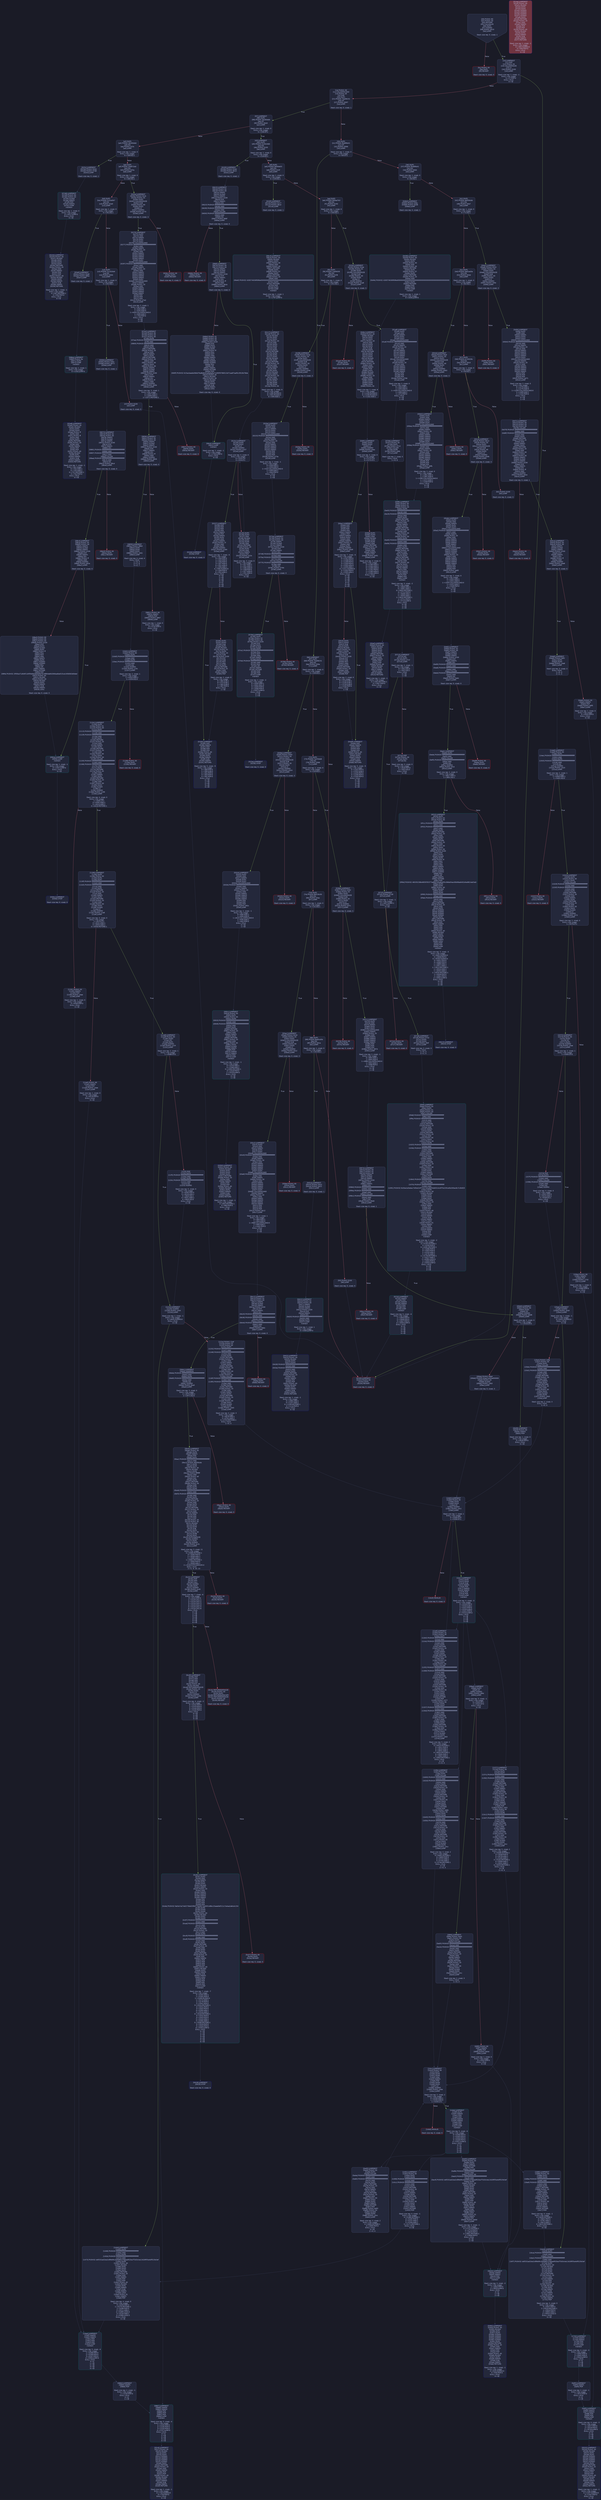 digraph G {
    node [shape=box, style="filled, rounded", color="#565f89", fontcolor="#c0caf5", fontname="Helvetica", fillcolor="#24283b"];
    edge [color="#414868", fontcolor="#c0caf5", fontname="Helvetica"];
    bgcolor="#1a1b26";
    0 [ label = "[00] PUSH1 80
[02] PUSH1 40
[04] MSTORE
[05] CALLVALUE
[06] DUP1
[07] ISZERO
[08] PUSH2 0010
[0b] JUMPI

Stack size req: 0, sizeΔ: 1
" shape = invhouse]
    1 [ label = "[0c] PUSH1 00
[0e] DUP1
[0f] REVERT

Stack size req: 0, sizeΔ: 0
" color = "red"]
    2 [ label = "[10] JUMPDEST
[11] POP
[12] PUSH1 04
[14] CALLDATASIZE
[15] LT
[16] PUSH2 0100
[19] JUMPI

Stack size req: 1, sizeΔ: -1
Entry->Op usage:
	0->17:POP:0
Entry->Exit:
	0->😵
"]
    3 [ label = "[1a] PUSH1 00
[1c] CALLDATALOAD
[1d] PUSH1 e0
[1f] SHR
[20] DUP1
[21] PUSH4 70a08231
[26] GT
[27] PUSH2 0097
[2a] JUMPI

Stack size req: 0, sizeΔ: 1
"]
    4 [ label = "[2b] DUP1
[2c] PUSH4 95d89b41
[31] GT
[32] PUSH2 0066
[35] JUMPI

Stack size req: 1, sizeΔ: 0
Entry->Op usage:
	0->49:GT:1
"]
    5 [ label = "[36] DUP1
[37] PUSH4 95d89b41
[3c] EQ
[3d] PUSH2 0464
[40] JUMPI

Stack size req: 1, sizeΔ: 0
Entry->Op usage:
	0->60:EQ:1
"]
    6 [ label = "[41] DUP1
[42] PUSH4 a9059cbb
[47] EQ
[48] PUSH2 04e7
[4b] JUMPI

Stack size req: 1, sizeΔ: 0
Entry->Op usage:
	0->71:EQ:1
"]
    7 [ label = "[4c] DUP1
[4d] PUSH4 dd62ed3e
[52] EQ
[53] PUSH2 054d
[56] JUMPI

Stack size req: 1, sizeΔ: 0
Entry->Op usage:
	0->82:EQ:1
"]
    8 [ label = "[57] DUP1
[58] PUSH4 e724529c
[5d] EQ
[5e] PUSH2 05c5
[61] JUMPI

Stack size req: 1, sizeΔ: 0
Entry->Op usage:
	0->93:EQ:1
"]
    9 [ label = "[62] PUSH2 0100
[65] JUMP

Stack size req: 0, sizeΔ: 0
"]
    10 [ label = "[66] JUMPDEST
[67] DUP1
[68] PUSH4 70a08231
[6d] EQ
[6e] PUSH2 030e
[71] JUMPI

Stack size req: 1, sizeΔ: 0
Entry->Op usage:
	0->109:EQ:1
"]
    11 [ label = "[72] DUP1
[73] PUSH4 7e1f2bb8
[78] EQ
[79] PUSH2 0366
[7c] JUMPI

Stack size req: 1, sizeΔ: 0
Entry->Op usage:
	0->120:EQ:1
"]
    12 [ label = "[7d] DUP1
[7e] PUSH4 89519c50
[83] EQ
[84] PUSH2 03ac
[87] JUMPI

Stack size req: 1, sizeΔ: 0
Entry->Op usage:
	0->131:EQ:1
"]
    13 [ label = "[88] DUP1
[89] PUSH4 8da5cb5b
[8e] EQ
[8f] PUSH2 041a
[92] JUMPI

Stack size req: 1, sizeΔ: 0
Entry->Op usage:
	0->142:EQ:1
"]
    14 [ label = "[93] PUSH2 0100
[96] JUMP

Stack size req: 0, sizeΔ: 0
"]
    15 [ label = "[97] JUMPDEST
[98] DUP1
[99] PUSH4 18160ddd
[9e] GT
[9f] PUSH2 00d3
[a2] JUMPI

Stack size req: 1, sizeΔ: 0
Entry->Op usage:
	0->158:GT:1
"]
    16 [ label = "[a3] DUP1
[a4] PUSH4 18160ddd
[a9] EQ
[aa] PUSH2 023c
[ad] JUMPI

Stack size req: 1, sizeΔ: 0
Entry->Op usage:
	0->169:EQ:1
"]
    17 [ label = "[ae] DUP1
[af] PUSH4 23b872dd
[b4] EQ
[b5] PUSH2 025a
[b8] JUMPI

Stack size req: 1, sizeΔ: 0
Entry->Op usage:
	0->180:EQ:1
"]
    18 [ label = "[b9] DUP1
[ba] PUSH4 313ce567
[bf] EQ
[c0] PUSH2 02e0
[c3] JUMPI

Stack size req: 1, sizeΔ: 0
Entry->Op usage:
	0->191:EQ:1
"]
    19 [ label = "[c4] DUP1
[c5] PUSH4 31c420d4
[ca] EQ
[cb] PUSH2 0304
[ce] JUMPI

Stack size req: 1, sizeΔ: 0
Entry->Op usage:
	0->202:EQ:1
"]
    20 [ label = "[cf] PUSH2 0100
[d2] JUMP

Stack size req: 0, sizeΔ: 0
"]
    21 [ label = "[d3] JUMPDEST
[d4] DUP1
[d5] PUSH4 01502460
[da] EQ
[db] PUSH2 0105
[de] JUMPI

Stack size req: 1, sizeΔ: 0
Entry->Op usage:
	0->218:EQ:1
"]
    22 [ label = "[df] DUP1
[e0] PUSH4 06fdde03
[e5] EQ
[e6] PUSH2 010f
[e9] JUMPI

Stack size req: 1, sizeΔ: 0
Entry->Op usage:
	0->229:EQ:1
"]
    23 [ label = "[ea] DUP1
[eb] PUSH4 095ea7b3
[f0] EQ
[f1] PUSH2 0192
[f4] JUMPI

Stack size req: 1, sizeΔ: 0
Entry->Op usage:
	0->240:EQ:1
"]
    24 [ label = "[f5] DUP1
[f6] PUSH4 13af4035
[fb] EQ
[fc] PUSH2 01f8
[ff] JUMPI

Stack size req: 1, sizeΔ: 0
Entry->Op usage:
	0->251:EQ:1
"]
    25 [ label = "[0100] JUMPDEST
[0101] PUSH1 00
[0103] DUP1
[0104] REVERT

Stack size req: 0, sizeΔ: 0
" color = "red"]
    26 [ label = "[0105] JUMPDEST
[0106] PUSH2 010d
[0109] PUSH2 0615
[010c] JUMP

Stack size req: 0, sizeΔ: 1
"]
    27 [ label = "[010d] JUMPDEST
[010e] STOP

Stack size req: 0, sizeΔ: 0
" color = "darkblue"]
    28 [ label = "[010f] JUMPDEST
[0110] PUSH2 0117
[0113] PUSH2 06cd
[0116] JUMP

Stack size req: 0, sizeΔ: 1
"]
    29 [ label = "[0117] JUMPDEST
[0118] PUSH1 40
[011a] MLOAD
[011b] DUP1
[011c] DUP1
[011d] PUSH1 20
[011f] ADD
[0120] DUP3
[0121] DUP2
[0122] SUB
[0123] DUP3
[0124] MSTORE
[0125] DUP4
[0126] DUP2
[0127] DUP2
[0128] MLOAD
[0129] DUP2
[012a] MSTORE
[012b] PUSH1 20
[012d] ADD
[012e] SWAP2
[012f] POP
[0130] DUP1
[0131] MLOAD
[0132] SWAP1
[0133] PUSH1 20
[0135] ADD
[0136] SWAP1
[0137] DUP1
[0138] DUP4
[0139] DUP4
[013a] PUSH1 00

Stack size req: 1, sizeΔ: 9
Entry->Op usage:
	0->296:MLOAD:0
	0->305:MLOAD:0
	0->309:ADD:1
"]
    30 [ label = "[013c] JUMPDEST
[013d] DUP4
[013e] DUP2
[013f] LT
[0140] ISZERO
[0141] PUSH2 0157
[0144] JUMPI

Stack size req: 4, sizeΔ: 0
Entry->Op usage:
	0->319:LT:0
	3->319:LT:1
"]
    31 [ label = "[0145] DUP1
[0146] DUP3
[0147] ADD
[0148] MLOAD
[0149] DUP2
[014a] DUP5
[014b] ADD
[014c] MSTORE
[014d] PUSH1 20
[014f] DUP2
[0150] ADD
[0151] SWAP1
[0152] POP
[0153] PUSH2 013c
[0156] JUMP

Stack size req: 3, sizeΔ: 0
Entry->Op usage:
	0->327:ADD:1
	0->331:ADD:1
	0->336:ADD:0
	0->338:POP:0
	1->327:ADD:0
	2->331:ADD:0
Entry->Exit:
	0->😵
"]
    32 [ label = "[0157] JUMPDEST
[0158] POP
[0159] POP
[015a] POP
[015b] POP
[015c] SWAP1
[015d] POP
[015e] SWAP1
[015f] DUP2
[0160] ADD
[0161] SWAP1
[0162] PUSH1 1f
[0164] AND
[0165] DUP1
[0166] ISZERO
[0167] PUSH2 0184
[016a] JUMPI

Stack size req: 7, sizeΔ: -5
Entry->Op usage:
	0->344:POP:0
	1->345:POP:0
	2->346:POP:0
	3->347:POP:0
	4->352:ADD:0
	4->356:AND:1
	4->358:ISZERO:0
	5->349:POP:0
	6->352:ADD:1
Entry->Exit:
	0->😵
	1->😵
	2->😵
	3->😵
	4->0
	5->😵
	6->😵
"]
    33 [ label = "[016b] DUP1
[016c] DUP3
[016d] SUB
[016e] DUP1
[016f] MLOAD
[0170] PUSH1 01
[0172] DUP4
[0173] PUSH1 20
[0175] SUB
[0176] PUSH2 0100
[0179] EXP
[017a] SUB
[017b] NOT
[017c] AND
[017d] DUP2
[017e] MSTORE
[017f] PUSH1 20
[0181] ADD
[0182] SWAP2
[0183] POP

Stack size req: 2, sizeΔ: 0
Entry->Op usage:
	0->365:SUB:1
	0->373:SUB:1
	1->365:SUB:0
	1->387:POP:0
Entry->Exit:
	1->😵
"]
    34 [ label = "[0184] JUMPDEST
[0185] POP
[0186] SWAP3
[0187] POP
[0188] POP
[0189] POP
[018a] PUSH1 40
[018c] MLOAD
[018d] DUP1
[018e] SWAP2
[018f] SUB
[0190] SWAP1
[0191] RETURN

Stack size req: 5, sizeΔ: -5
Entry->Op usage:
	0->389:POP:0
	1->399:SUB:0
	2->392:POP:0
	3->393:POP:0
	4->391:POP:0
Entry->Exit:
	0->😵
	1->😵
	2->😵
	3->😵
	4->😵
" color = "darkblue"]
    35 [ label = "[0192] JUMPDEST
[0193] PUSH2 01de
[0196] PUSH1 04
[0198] DUP1
[0199] CALLDATASIZE
[019a] SUB
[019b] PUSH1 40
[019d] DUP2
[019e] LT
[019f] ISZERO
[01a0] PUSH2 01a8
[01a3] JUMPI

Stack size req: 0, sizeΔ: 3
"]
    36 [ label = "[01a4] PUSH1 00
[01a6] DUP1
[01a7] REVERT

Stack size req: 0, sizeΔ: 0
" color = "red"]
    37 [ label = "[01a8] JUMPDEST
[01a9] DUP2
[01aa] ADD
[01ab] SWAP1
[01ac] DUP1
[01ad] DUP1
[01ae] CALLDATALOAD
[01af] PUSH20 ffffffffffffffffffffffffffffffffffffffff
[01c4] AND
[01c5] SWAP1
[01c6] PUSH1 20
[01c8] ADD
[01c9] SWAP1
[01ca] SWAP3
[01cb] SWAP2
[01cc] SWAP1
[01cd] DUP1
[01ce] CALLDATALOAD
[01cf] SWAP1
[01d0] PUSH1 20
[01d2] ADD
[01d3] SWAP1
[01d4] SWAP3
[01d5] SWAP2
[01d6] SWAP1
[01d7] POP
[01d8] POP
[01d9] POP
[01da] PUSH2 0706
[01dd] JUMP

Stack size req: 2, sizeΔ: 0
Entry->Op usage:
	0->426:ADD:1
	1->426:ADD:0
	1->430:CALLDATALOAD:0
	1->456:ADD:1
	1->472:POP:0
Entry->Exit:
	0->😵
	1->😵
"]
    38 [ label = "[01de] JUMPDEST
[01df] PUSH1 40
[01e1] MLOAD
[01e2] DUP1
[01e3] DUP3
[01e4] ISZERO
[01e5] ISZERO
[01e6] ISZERO
[01e7] ISZERO
[01e8] DUP2
[01e9] MSTORE
[01ea] PUSH1 20
[01ec] ADD
[01ed] SWAP2
[01ee] POP
[01ef] POP
[01f0] PUSH1 40
[01f2] MLOAD
[01f3] DUP1
[01f4] SWAP2
[01f5] SUB
[01f6] SWAP1
[01f7] RETURN

Stack size req: 1, sizeΔ: -1
Entry->Op usage:
	0->484:ISZERO:0
	0->494:POP:0
Entry->Exit:
	0->😵
" color = "darkblue" fillcolor = "#703440"]
    39 [ label = "[01f8] JUMPDEST
[01f9] PUSH2 023a
[01fc] PUSH1 04
[01fe] DUP1
[01ff] CALLDATASIZE
[0200] SUB
[0201] PUSH1 20
[0203] DUP2
[0204] LT
[0205] ISZERO
[0206] PUSH2 020e
[0209] JUMPI

Stack size req: 0, sizeΔ: 3
"]
    40 [ label = "[020a] PUSH1 00
[020c] DUP1
[020d] REVERT

Stack size req: 0, sizeΔ: 0
" color = "red"]
    41 [ label = "[020e] JUMPDEST
[020f] DUP2
[0210] ADD
[0211] SWAP1
[0212] DUP1
[0213] DUP1
[0214] CALLDATALOAD
[0215] PUSH20 ffffffffffffffffffffffffffffffffffffffff
[022a] AND
[022b] SWAP1
[022c] PUSH1 20
[022e] ADD
[022f] SWAP1
[0230] SWAP3
[0231] SWAP2
[0232] SWAP1
[0233] POP
[0234] POP
[0235] POP
[0236] PUSH2 073a
[0239] JUMP

Stack size req: 2, sizeΔ: -1
Entry->Op usage:
	0->528:ADD:1
	1->528:ADD:0
	1->532:CALLDATALOAD:0
	1->558:ADD:1
	1->564:POP:0
Entry->Exit:
	0->😵
	1->😵
"]
    42 [ label = "[023a] JUMPDEST
[023b] STOP

Stack size req: 0, sizeΔ: 0
" color = "darkblue"]
    43 [ label = "[023c] JUMPDEST
[023d] PUSH2 0244
[0240] PUSH2 07d8
[0243] JUMP

Stack size req: 0, sizeΔ: 1
"]
    44 [ label = "[0244] JUMPDEST
[0245] PUSH1 40
[0247] MLOAD
[0248] DUP1
[0249] DUP3
[024a] DUP2
[024b] MSTORE
[024c] PUSH1 20
[024e] ADD
[024f] SWAP2
[0250] POP
[0251] POP
[0252] PUSH1 40
[0254] MLOAD
[0255] DUP1
[0256] SWAP2
[0257] SUB
[0258] SWAP1
[0259] RETURN

Stack size req: 1, sizeΔ: -1
Entry->Op usage:
	0->587:MSTORE:1
	0->592:POP:0
Entry->Exit:
	0->😵
" color = "darkblue"]
    45 [ label = "[025a] JUMPDEST
[025b] PUSH2 02c6
[025e] PUSH1 04
[0260] DUP1
[0261] CALLDATASIZE
[0262] SUB
[0263] PUSH1 60
[0265] DUP2
[0266] LT
[0267] ISZERO
[0268] PUSH2 0270
[026b] JUMPI

Stack size req: 0, sizeΔ: 3
"]
    46 [ label = "[026c] PUSH1 00
[026e] DUP1
[026f] REVERT

Stack size req: 0, sizeΔ: 0
" color = "red"]
    47 [ label = "[0270] JUMPDEST
[0271] DUP2
[0272] ADD
[0273] SWAP1
[0274] DUP1
[0275] DUP1
[0276] CALLDATALOAD
[0277] PUSH20 ffffffffffffffffffffffffffffffffffffffff
[028c] AND
[028d] SWAP1
[028e] PUSH1 20
[0290] ADD
[0291] SWAP1
[0292] SWAP3
[0293] SWAP2
[0294] SWAP1
[0295] DUP1
[0296] CALLDATALOAD
[0297] PUSH20 ffffffffffffffffffffffffffffffffffffffff
[02ac] AND
[02ad] SWAP1
[02ae] PUSH1 20
[02b0] ADD
[02b1] SWAP1
[02b2] SWAP3
[02b3] SWAP2
[02b4] SWAP1
[02b5] DUP1
[02b6] CALLDATALOAD
[02b7] SWAP1
[02b8] PUSH1 20
[02ba] ADD
[02bb] SWAP1
[02bc] SWAP3
[02bd] SWAP2
[02be] SWAP1
[02bf] POP
[02c0] POP
[02c1] POP
[02c2] PUSH2 07e2
[02c5] JUMP

Stack size req: 2, sizeΔ: 1
Entry->Op usage:
	0->626:ADD:1
	1->626:ADD:0
	1->630:CALLDATALOAD:0
	1->656:ADD:1
	1->704:POP:0
Entry->Exit:
	0->😵
	1->😵
"]
    48 [ label = "[02c6] JUMPDEST
[02c7] PUSH1 40
[02c9] MLOAD
[02ca] DUP1
[02cb] DUP3
[02cc] ISZERO
[02cd] ISZERO
[02ce] ISZERO
[02cf] ISZERO
[02d0] DUP2
[02d1] MSTORE
[02d2] PUSH1 20
[02d4] ADD
[02d5] SWAP2
[02d6] POP
[02d7] POP
[02d8] PUSH1 40
[02da] MLOAD
[02db] DUP1
[02dc] SWAP2
[02dd] SUB
[02de] SWAP1
[02df] RETURN

Stack size req: 1, sizeΔ: -1
Entry->Op usage:
	0->716:ISZERO:0
	0->726:POP:0
Entry->Exit:
	0->😵
" color = "darkblue"]
    49 [ label = "[02e0] JUMPDEST
[02e1] PUSH2 02e8
[02e4] PUSH2 086e
[02e7] JUMP

Stack size req: 0, sizeΔ: 1
"]
    50 [ label = "[02e8] JUMPDEST
[02e9] PUSH1 40
[02eb] MLOAD
[02ec] DUP1
[02ed] DUP3
[02ee] PUSH1 ff
[02f0] AND
[02f1] PUSH1 ff
[02f3] AND
[02f4] DUP2
[02f5] MSTORE
[02f6] PUSH1 20
[02f8] ADD
[02f9] SWAP2
[02fa] POP
[02fb] POP
[02fc] PUSH1 40
[02fe] MLOAD
[02ff] DUP1
[0300] SWAP2
[0301] SUB
[0302] SWAP1
[0303] RETURN

Stack size req: 1, sizeΔ: -1
Entry->Op usage:
	0->752:AND:1
	0->755:AND:1
	0->757:MSTORE:1
	0->762:POP:0
Entry->Exit:
	0->😵
" color = "darkblue"]
    51 [ label = "[0304] JUMPDEST
[0305] PUSH2 030c
[0308] PUSH2 0873
[030b] JUMP

Stack size req: 0, sizeΔ: 1
"]
    52 [ label = "[030c] JUMPDEST
[030d] STOP

Stack size req: 0, sizeΔ: 0
" color = "darkblue"]
    53 [ label = "[030e] JUMPDEST
[030f] PUSH2 0350
[0312] PUSH1 04
[0314] DUP1
[0315] CALLDATASIZE
[0316] SUB
[0317] PUSH1 20
[0319] DUP2
[031a] LT
[031b] ISZERO
[031c] PUSH2 0324
[031f] JUMPI

Stack size req: 0, sizeΔ: 3
"]
    54 [ label = "[0320] PUSH1 00
[0322] DUP1
[0323] REVERT

Stack size req: 0, sizeΔ: 0
" color = "red"]
    55 [ label = "[0324] JUMPDEST
[0325] DUP2
[0326] ADD
[0327] SWAP1
[0328] DUP1
[0329] DUP1
[032a] CALLDATALOAD
[032b] PUSH20 ffffffffffffffffffffffffffffffffffffffff
[0340] AND
[0341] SWAP1
[0342] PUSH1 20
[0344] ADD
[0345] SWAP1
[0346] SWAP3
[0347] SWAP2
[0348] SWAP1
[0349] POP
[034a] POP
[034b] POP
[034c] PUSH2 092c
[034f] JUMP

Stack size req: 2, sizeΔ: -1
Entry->Op usage:
	0->806:ADD:1
	1->806:ADD:0
	1->810:CALLDATALOAD:0
	1->836:ADD:1
	1->842:POP:0
Entry->Exit:
	0->😵
	1->😵
"]
    56 [ label = "[0350] JUMPDEST
[0351] PUSH1 40
[0353] MLOAD
[0354] DUP1
[0355] DUP3
[0356] DUP2
[0357] MSTORE
[0358] PUSH1 20
[035a] ADD
[035b] SWAP2
[035c] POP
[035d] POP
[035e] PUSH1 40
[0360] MLOAD
[0361] DUP1
[0362] SWAP2
[0363] SUB
[0364] SWAP1
[0365] RETURN

Stack size req: 1, sizeΔ: -1
Entry->Op usage:
	0->855:MSTORE:1
	0->860:POP:0
Entry->Exit:
	0->😵
" color = "darkblue"]
    57 [ label = "[0366] JUMPDEST
[0367] PUSH2 0392
[036a] PUSH1 04
[036c] DUP1
[036d] CALLDATASIZE
[036e] SUB
[036f] PUSH1 20
[0371] DUP2
[0372] LT
[0373] ISZERO
[0374] PUSH2 037c
[0377] JUMPI

Stack size req: 0, sizeΔ: 3
"]
    58 [ label = "[0378] PUSH1 00
[037a] DUP1
[037b] REVERT

Stack size req: 0, sizeΔ: 0
" color = "red"]
    59 [ label = "[037c] JUMPDEST
[037d] DUP2
[037e] ADD
[037f] SWAP1
[0380] DUP1
[0381] DUP1
[0382] CALLDATALOAD
[0383] SWAP1
[0384] PUSH1 20
[0386] ADD
[0387] SWAP1
[0388] SWAP3
[0389] SWAP2
[038a] SWAP1
[038b] POP
[038c] POP
[038d] POP
[038e] PUSH2 0974
[0391] JUMP

Stack size req: 2, sizeΔ: -1
Entry->Op usage:
	0->894:ADD:1
	1->894:ADD:0
	1->898:CALLDATALOAD:0
	1->902:ADD:1
	1->908:POP:0
Entry->Exit:
	0->😵
	1->😵
"]
    60 [ label = "[0392] JUMPDEST
[0393] PUSH1 40
[0395] MLOAD
[0396] DUP1
[0397] DUP3
[0398] ISZERO
[0399] ISZERO
[039a] ISZERO
[039b] ISZERO
[039c] DUP2
[039d] MSTORE
[039e] PUSH1 20
[03a0] ADD
[03a1] SWAP2
[03a2] POP
[03a3] POP
[03a4] PUSH1 40
[03a6] MLOAD
[03a7] DUP1
[03a8] SWAP2
[03a9] SUB
[03aa] SWAP1
[03ab] RETURN

Stack size req: 1, sizeΔ: -1
Entry->Op usage:
	0->920:ISZERO:0
	0->930:POP:0
Entry->Exit:
	0->😵
" color = "darkblue"]
    61 [ label = "[03ac] JUMPDEST
[03ad] PUSH2 0418
[03b0] PUSH1 04
[03b2] DUP1
[03b3] CALLDATASIZE
[03b4] SUB
[03b5] PUSH1 60
[03b7] DUP2
[03b8] LT
[03b9] ISZERO
[03ba] PUSH2 03c2
[03bd] JUMPI

Stack size req: 0, sizeΔ: 3
"]
    62 [ label = "[03be] PUSH1 00
[03c0] DUP1
[03c1] REVERT

Stack size req: 0, sizeΔ: 0
" color = "red"]
    63 [ label = "[03c2] JUMPDEST
[03c3] DUP2
[03c4] ADD
[03c5] SWAP1
[03c6] DUP1
[03c7] DUP1
[03c8] CALLDATALOAD
[03c9] PUSH20 ffffffffffffffffffffffffffffffffffffffff
[03de] AND
[03df] SWAP1
[03e0] PUSH1 20
[03e2] ADD
[03e3] SWAP1
[03e4] SWAP3
[03e5] SWAP2
[03e6] SWAP1
[03e7] DUP1
[03e8] CALLDATALOAD
[03e9] PUSH20 ffffffffffffffffffffffffffffffffffffffff
[03fe] AND
[03ff] SWAP1
[0400] PUSH1 20
[0402] ADD
[0403] SWAP1
[0404] SWAP3
[0405] SWAP2
[0406] SWAP1
[0407] DUP1
[0408] CALLDATALOAD
[0409] SWAP1
[040a] PUSH1 20
[040c] ADD
[040d] SWAP1
[040e] SWAP3
[040f] SWAP2
[0410] SWAP1
[0411] POP
[0412] POP
[0413] POP
[0414] PUSH2 0b12
[0417] JUMP

Stack size req: 2, sizeΔ: 1
Entry->Op usage:
	0->964:ADD:1
	1->964:ADD:0
	1->968:CALLDATALOAD:0
	1->994:ADD:1
	1->1042:POP:0
Entry->Exit:
	0->😵
	1->😵
"]
    64 [ label = "[0418] JUMPDEST
[0419] STOP

Stack size req: 0, sizeΔ: 0
" color = "darkblue"]
    65 [ label = "[041a] JUMPDEST
[041b] PUSH2 0422
[041e] PUSH2 0d12
[0421] JUMP

Stack size req: 0, sizeΔ: 1
"]
    66 [ label = "[0422] JUMPDEST
[0423] PUSH1 40
[0425] MLOAD
[0426] DUP1
[0427] DUP3
[0428] PUSH20 ffffffffffffffffffffffffffffffffffffffff
[043d] AND
[043e] PUSH20 ffffffffffffffffffffffffffffffffffffffff
[0453] AND
[0454] DUP2
[0455] MSTORE
[0456] PUSH1 20
[0458] ADD
[0459] SWAP2
[045a] POP
[045b] POP
[045c] PUSH1 40
[045e] MLOAD
[045f] DUP1
[0460] SWAP2
[0461] SUB
[0462] SWAP1
[0463] RETURN

Stack size req: 1, sizeΔ: -1
Entry->Op usage:
	0->1085:AND:1
	0->1107:AND:1
	0->1109:MSTORE:1
	0->1114:POP:0
Entry->Exit:
	0->😵
" color = "darkblue"]
    67 [ label = "[0464] JUMPDEST
[0465] PUSH2 046c
[0468] PUSH2 0d38
[046b] JUMP

Stack size req: 0, sizeΔ: 1
"]
    68 [ label = "[046c] JUMPDEST
[046d] PUSH1 40
[046f] MLOAD
[0470] DUP1
[0471] DUP1
[0472] PUSH1 20
[0474] ADD
[0475] DUP3
[0476] DUP2
[0477] SUB
[0478] DUP3
[0479] MSTORE
[047a] DUP4
[047b] DUP2
[047c] DUP2
[047d] MLOAD
[047e] DUP2
[047f] MSTORE
[0480] PUSH1 20
[0482] ADD
[0483] SWAP2
[0484] POP
[0485] DUP1
[0486] MLOAD
[0487] SWAP1
[0488] PUSH1 20
[048a] ADD
[048b] SWAP1
[048c] DUP1
[048d] DUP4
[048e] DUP4
[048f] PUSH1 00

Stack size req: 1, sizeΔ: 9
Entry->Op usage:
	0->1149:MLOAD:0
	0->1158:MLOAD:0
	0->1162:ADD:1
"]
    69 [ label = "[0491] JUMPDEST
[0492] DUP4
[0493] DUP2
[0494] LT
[0495] ISZERO
[0496] PUSH2 04ac
[0499] JUMPI

Stack size req: 4, sizeΔ: 0
Entry->Op usage:
	0->1172:LT:0
	3->1172:LT:1
"]
    70 [ label = "[049a] DUP1
[049b] DUP3
[049c] ADD
[049d] MLOAD
[049e] DUP2
[049f] DUP5
[04a0] ADD
[04a1] MSTORE
[04a2] PUSH1 20
[04a4] DUP2
[04a5] ADD
[04a6] SWAP1
[04a7] POP
[04a8] PUSH2 0491
[04ab] JUMP

Stack size req: 3, sizeΔ: 0
Entry->Op usage:
	0->1180:ADD:1
	0->1184:ADD:1
	0->1189:ADD:0
	0->1191:POP:0
	1->1180:ADD:0
	2->1184:ADD:0
Entry->Exit:
	0->😵
"]
    71 [ label = "[04ac] JUMPDEST
[04ad] POP
[04ae] POP
[04af] POP
[04b0] POP
[04b1] SWAP1
[04b2] POP
[04b3] SWAP1
[04b4] DUP2
[04b5] ADD
[04b6] SWAP1
[04b7] PUSH1 1f
[04b9] AND
[04ba] DUP1
[04bb] ISZERO
[04bc] PUSH2 04d9
[04bf] JUMPI

Stack size req: 7, sizeΔ: -5
Entry->Op usage:
	0->1197:POP:0
	1->1198:POP:0
	2->1199:POP:0
	3->1200:POP:0
	4->1205:ADD:0
	4->1209:AND:1
	4->1211:ISZERO:0
	5->1202:POP:0
	6->1205:ADD:1
Entry->Exit:
	0->😵
	1->😵
	2->😵
	3->😵
	4->0
	5->😵
	6->😵
"]
    72 [ label = "[04c0] DUP1
[04c1] DUP3
[04c2] SUB
[04c3] DUP1
[04c4] MLOAD
[04c5] PUSH1 01
[04c7] DUP4
[04c8] PUSH1 20
[04ca] SUB
[04cb] PUSH2 0100
[04ce] EXP
[04cf] SUB
[04d0] NOT
[04d1] AND
[04d2] DUP2
[04d3] MSTORE
[04d4] PUSH1 20
[04d6] ADD
[04d7] SWAP2
[04d8] POP

Stack size req: 2, sizeΔ: 0
Entry->Op usage:
	0->1218:SUB:1
	0->1226:SUB:1
	1->1218:SUB:0
	1->1240:POP:0
Entry->Exit:
	1->😵
"]
    73 [ label = "[04d9] JUMPDEST
[04da] POP
[04db] SWAP3
[04dc] POP
[04dd] POP
[04de] POP
[04df] PUSH1 40
[04e1] MLOAD
[04e2] DUP1
[04e3] SWAP2
[04e4] SUB
[04e5] SWAP1
[04e6] RETURN

Stack size req: 5, sizeΔ: -5
Entry->Op usage:
	0->1242:POP:0
	1->1252:SUB:0
	2->1245:POP:0
	3->1246:POP:0
	4->1244:POP:0
Entry->Exit:
	0->😵
	1->😵
	2->😵
	3->😵
	4->😵
" color = "darkblue"]
    74 [ label = "[04e7] JUMPDEST
[04e8] PUSH2 0533
[04eb] PUSH1 04
[04ed] DUP1
[04ee] CALLDATASIZE
[04ef] SUB
[04f0] PUSH1 40
[04f2] DUP2
[04f3] LT
[04f4] ISZERO
[04f5] PUSH2 04fd
[04f8] JUMPI

Stack size req: 0, sizeΔ: 3
"]
    75 [ label = "[04f9] PUSH1 00
[04fb] DUP1
[04fc] REVERT

Stack size req: 0, sizeΔ: 0
" color = "red"]
    76 [ label = "[04fd] JUMPDEST
[04fe] DUP2
[04ff] ADD
[0500] SWAP1
[0501] DUP1
[0502] DUP1
[0503] CALLDATALOAD
[0504] PUSH20 ffffffffffffffffffffffffffffffffffffffff
[0519] AND
[051a] SWAP1
[051b] PUSH1 20
[051d] ADD
[051e] SWAP1
[051f] SWAP3
[0520] SWAP2
[0521] SWAP1
[0522] DUP1
[0523] CALLDATALOAD
[0524] SWAP1
[0525] PUSH1 20
[0527] ADD
[0528] SWAP1
[0529] SWAP3
[052a] SWAP2
[052b] SWAP1
[052c] POP
[052d] POP
[052e] POP
[052f] PUSH2 0d71
[0532] JUMP

Stack size req: 2, sizeΔ: 0
Entry->Op usage:
	0->1279:ADD:1
	1->1279:ADD:0
	1->1283:CALLDATALOAD:0
	1->1309:ADD:1
	1->1325:POP:0
Entry->Exit:
	0->😵
	1->😵
"]
    77 [ label = "[0533] JUMPDEST
[0534] PUSH1 40
[0536] MLOAD
[0537] DUP1
[0538] DUP3
[0539] ISZERO
[053a] ISZERO
[053b] ISZERO
[053c] ISZERO
[053d] DUP2
[053e] MSTORE
[053f] PUSH1 20
[0541] ADD
[0542] SWAP2
[0543] POP
[0544] POP
[0545] PUSH1 40
[0547] MLOAD
[0548] DUP1
[0549] SWAP2
[054a] SUB
[054b] SWAP1
[054c] RETURN

Stack size req: 1, sizeΔ: -1
Entry->Op usage:
	0->1337:ISZERO:0
	0->1347:POP:0
Entry->Exit:
	0->😵
" color = "darkblue"]
    78 [ label = "[054d] JUMPDEST
[054e] PUSH2 05af
[0551] PUSH1 04
[0553] DUP1
[0554] CALLDATASIZE
[0555] SUB
[0556] PUSH1 40
[0558] DUP2
[0559] LT
[055a] ISZERO
[055b] PUSH2 0563
[055e] JUMPI

Stack size req: 0, sizeΔ: 3
"]
    79 [ label = "[055f] PUSH1 00
[0561] DUP1
[0562] REVERT

Stack size req: 0, sizeΔ: 0
" color = "red"]
    80 [ label = "[0563] JUMPDEST
[0564] DUP2
[0565] ADD
[0566] SWAP1
[0567] DUP1
[0568] DUP1
[0569] CALLDATALOAD
[056a] PUSH20 ffffffffffffffffffffffffffffffffffffffff
[057f] AND
[0580] SWAP1
[0581] PUSH1 20
[0583] ADD
[0584] SWAP1
[0585] SWAP3
[0586] SWAP2
[0587] SWAP1
[0588] DUP1
[0589] CALLDATALOAD
[058a] PUSH20 ffffffffffffffffffffffffffffffffffffffff
[059f] AND
[05a0] SWAP1
[05a1] PUSH1 20
[05a3] ADD
[05a4] SWAP1
[05a5] SWAP3
[05a6] SWAP2
[05a7] SWAP1
[05a8] POP
[05a9] POP
[05aa] POP
[05ab] PUSH2 0dfb
[05ae] JUMP

Stack size req: 2, sizeΔ: 0
Entry->Op usage:
	0->1381:ADD:1
	1->1381:ADD:0
	1->1385:CALLDATALOAD:0
	1->1411:ADD:1
	1->1449:POP:0
Entry->Exit:
	0->😵
	1->😵
"]
    81 [ label = "[05af] JUMPDEST
[05b0] PUSH1 40
[05b2] MLOAD
[05b3] DUP1
[05b4] DUP3
[05b5] DUP2
[05b6] MSTORE
[05b7] PUSH1 20
[05b9] ADD
[05ba] SWAP2
[05bb] POP
[05bc] POP
[05bd] PUSH1 40
[05bf] MLOAD
[05c0] DUP1
[05c1] SWAP2
[05c2] SUB
[05c3] SWAP1
[05c4] RETURN

Stack size req: 1, sizeΔ: -1
Entry->Op usage:
	0->1462:MSTORE:1
	0->1467:POP:0
Entry->Exit:
	0->😵
" color = "darkblue"]
    82 [ label = "[05c5] JUMPDEST
[05c6] PUSH2 0613
[05c9] PUSH1 04
[05cb] DUP1
[05cc] CALLDATASIZE
[05cd] SUB
[05ce] PUSH1 40
[05d0] DUP2
[05d1] LT
[05d2] ISZERO
[05d3] PUSH2 05db
[05d6] JUMPI

Stack size req: 0, sizeΔ: 3
"]
    83 [ label = "[05d7] PUSH1 00
[05d9] DUP1
[05da] REVERT

Stack size req: 0, sizeΔ: 0
" color = "red"]
    84 [ label = "[05db] JUMPDEST
[05dc] DUP2
[05dd] ADD
[05de] SWAP1
[05df] DUP1
[05e0] DUP1
[05e1] CALLDATALOAD
[05e2] PUSH20 ffffffffffffffffffffffffffffffffffffffff
[05f7] AND
[05f8] SWAP1
[05f9] PUSH1 20
[05fb] ADD
[05fc] SWAP1
[05fd] SWAP3
[05fe] SWAP2
[05ff] SWAP1
[0600] DUP1
[0601] CALLDATALOAD
[0602] ISZERO
[0603] ISZERO
[0604] SWAP1
[0605] PUSH1 20
[0607] ADD
[0608] SWAP1
[0609] SWAP3
[060a] SWAP2
[060b] SWAP1
[060c] POP
[060d] POP
[060e] POP
[060f] PUSH2 0e82
[0612] JUMP

Stack size req: 2, sizeΔ: 0
Entry->Op usage:
	0->1501:ADD:1
	1->1501:ADD:0
	1->1505:CALLDATALOAD:0
	1->1531:ADD:1
	1->1549:POP:0
Entry->Exit:
	0->😵
	1->😵
"]
    85 [ label = "[0613] JUMPDEST
[0614] STOP

Stack size req: 0, sizeΔ: 0
" color = "darkblue"]
    86 [ label = "[0615] JUMPDEST
[0616] PUSH1 02
[0618] PUSH1 00
[061a] SWAP1
[061b] SLOAD
[061c] SWAP1
[061d] PUSH2 0100
[0620] EXP
[0621] SWAP1
[0622] DIV
[0623] PUSH20 ffffffffffffffffffffffffffffffffffffffff
[0638] AND
[0639] PUSH20 ffffffffffffffffffffffffffffffffffffffff
[064e] AND
[064f] CALLER
[0650] PUSH20 ffffffffffffffffffffffffffffffffffffffff
[0665] AND
[0666] EQ
[0667] PUSH2 066f
[066a] JUMPI

Stack size req: 0, sizeΔ: 0
"]
    87 [ label = "[066b] PUSH1 00
[066d] DUP1
[066e] REVERT

Stack size req: 0, sizeΔ: 0
" color = "red"]
    88 [ label = "[066f] JUMPDEST
[0670] PUSH1 05
[0672] PUSH1 00
[0674] SWAP1
[0675] SLOAD
[0676] SWAP1
[0677] PUSH2 0100
[067a] EXP
[067b] SWAP1
[067c] DIV
[067d] PUSH1 ff
[067f] AND
[0680] PUSH2 06cb
[0683] JUMPI

Stack size req: 0, sizeΔ: 0
"]
    89 [ label = "[0684] PUSH1 01
[0686] PUSH1 05
[0688] PUSH1 00
[068a] PUSH2 0100
[068d] EXP
[068e] DUP2
[068f] SLOAD
[0690] DUP2
[0691] PUSH1 ff
[0693] MUL
[0694] NOT
[0695] AND
[0696] SWAP1
[0697] DUP4
[0698] ISZERO
[0699] ISZERO
[069a] MUL
[069b] OR
[069c] SWAP1
[069d] SSTORE
[069e] POP
[069f] PUSH32 615acbaede366d76a8b8cb2a9ada6a71495f0786513d71aa97aaf0c3910b78de
[06c0] PUSH1 40
[06c2] MLOAD
[06c3] PUSH1 40
[06c5] MLOAD
[06c6] DUP1
[06c7] SWAP2
[06c8] SUB
[06c9] SWAP1
[06ca] LOG1

Stack size req: 0, sizeΔ: 0
"]
    90 [ label = "[06cb] JUMPDEST
[06cc] JUMP
Indirect!

Stack size req: 1, sizeΔ: -1
Entry->Op usage:
	0->1740:JUMP:0
Entry->Exit:
	0->😵
" color = "teal"]
    91 [ label = "[06cd] JUMPDEST
[06ce] PUSH1 40
[06d0] MLOAD
[06d1] DUP1
[06d2] PUSH1 40
[06d4] ADD
[06d5] PUSH1 40
[06d7] MSTORE
[06d8] DUP1
[06d9] PUSH1 07
[06db] DUP2
[06dc] MSTORE
[06dd] PUSH1 20
[06df] ADD
[06e0] PUSH32 426574636f696e00000000000000000000000000000000000000000000000000
[0701] DUP2
[0702] MSTORE
[0703] POP
[0704] DUP2
[0705] JUMP
Indirect!

Stack size req: 1, sizeΔ: 1
Entry->Op usage:
	0->1797:JUMP:0
" color = "teal"]
    92 [ label = "[0706] JUMPDEST
[0707] PUSH1 00
[0709] DUP1
[070a] PUSH2 0713
[070d] CALLER
[070e] DUP6
[070f] PUSH2 0dfb
[0712] JUMP

Stack size req: 2, sizeΔ: 5
Entry->Exit:
	1->0, 6
"]
    93 [ label = "[0713] JUMPDEST
[0714] EQ
[0715] DUP1
[0716] PUSH2 071f
[0719] JUMPI

Stack size req: 2, sizeΔ: -1
Entry->Op usage:
	0->1812:EQ:0
	1->1812:EQ:1
Entry->Exit:
	0->😵
	1->😵
"]
    94 [ label = "[071a] POP
[071b] PUSH1 00
[071d] DUP3
[071e] EQ

Stack size req: 3, sizeΔ: 0
Entry->Op usage:
	0->1818:POP:0
	2->1822:EQ:0
Entry->Exit:
	0->😵
"]
    95 [ label = "[071f] JUMPDEST
[0720] PUSH2 0728
[0723] JUMPI

Stack size req: 1, sizeΔ: -1
Entry->Op usage:
	0->1827:JUMPI:1
Entry->Exit:
	0->😵
"]
    96 [ label = "[0724] PUSH1 00
[0726] DUP1
[0727] REVERT

Stack size req: 0, sizeΔ: 0
" color = "red"]
    97 [ label = "[0728] JUMPDEST
[0729] PUSH2 0732
[072c] DUP4
[072d] DUP4
[072e] PUSH2 0fdf
[0731] JUMP

Stack size req: 3, sizeΔ: 3
Entry->Exit:
	1->0, 4
	2->1, 5
"]
    98 [ label = "[0732] JUMPDEST
[0733] SWAP1
[0734] POP
[0735] SWAP3
[0736] SWAP2
[0737] POP
[0738] POP
[0739] JUMP
Indirect!

Stack size req: 5, sizeΔ: -4
Entry->Op usage:
	1->1844:POP:0
	2->1848:POP:0
	3->1847:POP:0
	4->1849:JUMP:0
Entry->Exit:
	0->0
	1->😵
	2->😵
	3->😵
	4->😵
" color = "teal"]
    99 [ label = "[073a] JUMPDEST
[073b] PUSH1 02
[073d] PUSH1 00
[073f] SWAP1
[0740] SLOAD
[0741] SWAP1
[0742] PUSH2 0100
[0745] EXP
[0746] SWAP1
[0747] DIV
[0748] PUSH20 ffffffffffffffffffffffffffffffffffffffff
[075d] AND
[075e] PUSH20 ffffffffffffffffffffffffffffffffffffffff
[0773] AND
[0774] CALLER
[0775] PUSH20 ffffffffffffffffffffffffffffffffffffffff
[078a] AND
[078b] EQ
[078c] PUSH2 0794
[078f] JUMPI

Stack size req: 0, sizeΔ: 0
"]
    100 [ label = "[0790] PUSH1 00
[0792] DUP1
[0793] REVERT

Stack size req: 0, sizeΔ: 0
" color = "red"]
    101 [ label = "[0794] JUMPDEST
[0795] DUP1
[0796] PUSH1 02
[0798] PUSH1 00
[079a] PUSH2 0100
[079d] EXP
[079e] DUP2
[079f] SLOAD
[07a0] DUP2
[07a1] PUSH20 ffffffffffffffffffffffffffffffffffffffff
[07b6] MUL
[07b7] NOT
[07b8] AND
[07b9] SWAP1
[07ba] DUP4
[07bb] PUSH20 ffffffffffffffffffffffffffffffffffffffff
[07d0] AND
[07d1] MUL
[07d2] OR
[07d3] SWAP1
[07d4] SSTORE
[07d5] POP
[07d6] POP
[07d7] JUMP
Indirect!

Stack size req: 2, sizeΔ: -2
Entry->Op usage:
	0->2000:AND:1
	0->2001:MUL:0
	0->2005:POP:0
	0->2006:POP:0
	1->2007:JUMP:0
Entry->Exit:
	0->😵
	1->😵
" color = "teal"]
    102 [ label = "[07d8] JUMPDEST
[07d9] PUSH1 00
[07db] PUSH1 04
[07dd] SLOAD
[07de] SWAP1
[07df] POP
[07e0] SWAP1
[07e1] JUMP
Indirect!

Stack size req: 1, sizeΔ: 0
Entry->Op usage:
	0->2017:JUMP:0
Entry->Exit:
	0->😵
" color = "teal"]
    103 [ label = "[07e2] JUMPDEST
[07e3] PUSH1 00
[07e5] PUSH1 03
[07e7] PUSH1 00
[07e9] DUP6
[07ea] PUSH20 ffffffffffffffffffffffffffffffffffffffff
[07ff] AND
[0800] PUSH20 ffffffffffffffffffffffffffffffffffffffff
[0815] AND
[0816] DUP2
[0817] MSTORE
[0818] PUSH1 20
[081a] ADD
[081b] SWAP1
[081c] DUP2
[081d] MSTORE
[081e] PUSH1 20
[0820] ADD
[0821] PUSH1 00
[0823] SHA3
[0824] PUSH1 00
[0826] SWAP1
[0827] SLOAD
[0828] SWAP1
[0829] PUSH2 0100
[082c] EXP
[082d] SWAP1
[082e] DIV
[082f] PUSH1 ff
[0831] AND
[0832] ISZERO
[0833] PUSH2 083b
[0836] JUMPI

Stack size req: 3, sizeΔ: 1
Entry->Op usage:
	2->2047:AND:1
	2->2069:AND:1
	2->2071:MSTORE:1
"]
    104 [ label = "[0837] PUSH1 00
[0839] DUP1
[083a] REVERT

Stack size req: 0, sizeΔ: 0
" color = "red"]
    105 [ label = "[083b] JUMPDEST
[083c] PUSH1 05
[083e] PUSH1 00
[0840] SWAP1
[0841] SLOAD
[0842] SWAP1
[0843] PUSH2 0100
[0846] EXP
[0847] SWAP1
[0848] DIV
[0849] PUSH1 ff
[084b] AND
[084c] ISZERO
[084d] PUSH2 0859
[0850] JUMPI

Stack size req: 0, sizeΔ: 0
"]
    106 [ label = "[0851] PUSH1 00
[0853] SWAP1
[0854] POP
[0855] PUSH2 0867
[0858] JUMP

Stack size req: 1, sizeΔ: 0
Entry->Op usage:
	0->2132:POP:0
Entry->Exit:
	0->😵
"]
    107 [ label = "[0859] JUMPDEST
[085a] PUSH2 0864
[085d] DUP5
[085e] DUP5
[085f] DUP5
[0860] PUSH2 10d1
[0863] JUMP

Stack size req: 4, sizeΔ: 4
Entry->Exit:
	1->0, 5
	2->1, 6
	3->2, 7
"]
    108 [ label = "[0864] JUMPDEST
[0865] SWAP1
[0866] POP

Stack size req: 2, sizeΔ: -1
Entry->Op usage:
	1->2150:POP:0
Entry->Exit:
	0->0
	1->😵
"]
    109 [ label = "[0867] JUMPDEST
[0868] SWAP4
[0869] SWAP3
[086a] POP
[086b] POP
[086c] POP
[086d] JUMP
Indirect!

Stack size req: 5, sizeΔ: -4
Entry->Op usage:
	1->2155:POP:0
	2->2156:POP:0
	3->2154:POP:0
	4->2157:JUMP:0
Entry->Exit:
	0->0
	1->😵
	2->😵
	3->😵
	4->😵
" color = "teal"]
    110 [ label = "[086e] JUMPDEST
[086f] PUSH1 0a
[0871] DUP2
[0872] JUMP
Indirect!

Stack size req: 1, sizeΔ: 1
Entry->Op usage:
	0->2162:JUMP:0
" color = "teal"]
    111 [ label = "[0873] JUMPDEST
[0874] PUSH1 02
[0876] PUSH1 00
[0878] SWAP1
[0879] SLOAD
[087a] SWAP1
[087b] PUSH2 0100
[087e] EXP
[087f] SWAP1
[0880] DIV
[0881] PUSH20 ffffffffffffffffffffffffffffffffffffffff
[0896] AND
[0897] PUSH20 ffffffffffffffffffffffffffffffffffffffff
[08ac] AND
[08ad] CALLER
[08ae] PUSH20 ffffffffffffffffffffffffffffffffffffffff
[08c3] AND
[08c4] EQ
[08c5] PUSH2 08cd
[08c8] JUMPI

Stack size req: 0, sizeΔ: 0
"]
    112 [ label = "[08c9] PUSH1 00
[08cb] DUP1
[08cc] REVERT

Stack size req: 0, sizeΔ: 0
" color = "red"]
    113 [ label = "[08cd] JUMPDEST
[08ce] PUSH1 05
[08d0] PUSH1 00
[08d2] SWAP1
[08d3] SLOAD
[08d4] SWAP1
[08d5] PUSH2 0100
[08d8] EXP
[08d9] SWAP1
[08da] DIV
[08db] PUSH1 ff
[08dd] AND
[08de] ISZERO
[08df] PUSH2 092a
[08e2] JUMPI

Stack size req: 0, sizeΔ: 0
"]
    114 [ label = "[08e3] PUSH1 00
[08e5] PUSH1 05
[08e7] PUSH1 00
[08e9] PUSH2 0100
[08ec] EXP
[08ed] DUP2
[08ee] SLOAD
[08ef] DUP2
[08f0] PUSH1 ff
[08f2] MUL
[08f3] NOT
[08f4] AND
[08f5] SWAP1
[08f6] DUP4
[08f7] ISZERO
[08f8] ISZERO
[08f9] MUL
[08fa] OR
[08fb] SWAP1
[08fc] SSTORE
[08fd] POP
[08fe] PUSH32 2f05ba71d0df11bf5fa562a6569d70c4f80da84284badbe015ce1456063d0ded
[091f] PUSH1 40
[0921] MLOAD
[0922] PUSH1 40
[0924] MLOAD
[0925] DUP1
[0926] SWAP2
[0927] SUB
[0928] SWAP1
[0929] LOG1

Stack size req: 0, sizeΔ: 0
"]
    115 [ label = "[092a] JUMPDEST
[092b] JUMP
Indirect!

Stack size req: 1, sizeΔ: -1
Entry->Op usage:
	0->2347:JUMP:0
Entry->Exit:
	0->😵
" color = "teal"]
    116 [ label = "[092c] JUMPDEST
[092d] PUSH1 00
[092f] DUP1
[0930] PUSH1 00
[0932] DUP4
[0933] PUSH20 ffffffffffffffffffffffffffffffffffffffff
[0948] AND
[0949] PUSH20 ffffffffffffffffffffffffffffffffffffffff
[095e] AND
[095f] DUP2
[0960] MSTORE
[0961] PUSH1 20
[0963] ADD
[0964] SWAP1
[0965] DUP2
[0966] MSTORE
[0967] PUSH1 20
[0969] ADD
[096a] PUSH1 00
[096c] SHA3
[096d] SLOAD
[096e] SWAP1
[096f] POP
[0970] SWAP2
[0971] SWAP1
[0972] POP
[0973] JUMP
Indirect!

Stack size req: 2, sizeΔ: -1
Entry->Op usage:
	0->2376:AND:1
	0->2398:AND:1
	0->2400:MSTORE:1
	0->2418:POP:0
	1->2419:JUMP:0
Entry->Exit:
	0->😵
	1->😵
" color = "teal"]
    117 [ label = "[0974] JUMPDEST
[0975] PUSH1 00
[0977] PUSH1 02
[0979] PUSH1 00
[097b] SWAP1
[097c] SLOAD
[097d] SWAP1
[097e] PUSH2 0100
[0981] EXP
[0982] SWAP1
[0983] DIV
[0984] PUSH20 ffffffffffffffffffffffffffffffffffffffff
[0999] AND
[099a] PUSH20 ffffffffffffffffffffffffffffffffffffffff
[09af] AND
[09b0] CALLER
[09b1] PUSH20 ffffffffffffffffffffffffffffffffffffffff
[09c6] AND
[09c7] EQ
[09c8] PUSH2 09d0
[09cb] JUMPI

Stack size req: 0, sizeΔ: 1
"]
    118 [ label = "[09cc] PUSH1 00
[09ce] DUP1
[09cf] REVERT

Stack size req: 0, sizeΔ: 0
" color = "red"]
    119 [ label = "[09d0] JUMPDEST
[09d1] PUSH1 00
[09d3] DUP3
[09d4] GT
[09d5] ISZERO
[09d6] PUSH2 0b08
[09d9] JUMPI

Stack size req: 2, sizeΔ: 0
Entry->Op usage:
	1->2516:GT:0
"]
    120 [ label = "[09da] PUSH2 09ed
[09dd] PUSH8 02ea11e32ad50000
[09e6] PUSH1 04
[09e8] SLOAD
[09e9] PUSH2 14b5
[09ec] JUMP

Stack size req: 0, sizeΔ: 3
"]
    121 [ label = "[09ed] JUMPDEST
[09ee] DUP3
[09ef] GT
[09f0] ISZERO
[09f1] PUSH2 09fd
[09f4] JUMPI

Stack size req: 3, sizeΔ: -1
Entry->Op usage:
	0->2543:GT:1
	2->2543:GT:0
Entry->Exit:
	0->😵
"]
    122 [ label = "[09f5] PUSH1 00
[09f7] SWAP1
[09f8] POP
[09f9] PUSH2 0b0d
[09fc] JUMP

Stack size req: 1, sizeΔ: 0
Entry->Op usage:
	0->2552:POP:0
Entry->Exit:
	0->😵
"]
    123 [ label = "[09fd] JUMPDEST
[09fe] PUSH2 0a45
[0a01] PUSH1 00
[0a03] DUP1
[0a04] CALLER
[0a05] PUSH20 ffffffffffffffffffffffffffffffffffffffff
[0a1a] AND
[0a1b] PUSH20 ffffffffffffffffffffffffffffffffffffffff
[0a30] AND
[0a31] DUP2
[0a32] MSTORE
[0a33] PUSH1 20
[0a35] ADD
[0a36] SWAP1
[0a37] DUP2
[0a38] MSTORE
[0a39] PUSH1 20
[0a3b] ADD
[0a3c] PUSH1 00
[0a3e] SHA3
[0a3f] SLOAD
[0a40] DUP4
[0a41] PUSH2 14cc
[0a44] JUMP

Stack size req: 2, sizeΔ: 3
Entry->Exit:
	1->0, 4
"]
    124 [ label = "[0a45] JUMPDEST
[0a46] PUSH1 00
[0a48] DUP1
[0a49] CALLER
[0a4a] PUSH20 ffffffffffffffffffffffffffffffffffffffff
[0a5f] AND
[0a60] PUSH20 ffffffffffffffffffffffffffffffffffffffff
[0a75] AND
[0a76] DUP2
[0a77] MSTORE
[0a78] PUSH1 20
[0a7a] ADD
[0a7b] SWAP1
[0a7c] DUP2
[0a7d] MSTORE
[0a7e] PUSH1 20
[0a80] ADD
[0a81] PUSH1 00
[0a83] SHA3
[0a84] DUP2
[0a85] SWAP1
[0a86] SSTORE
[0a87] POP
[0a88] PUSH2 0a93
[0a8b] PUSH1 04
[0a8d] SLOAD
[0a8e] DUP4
[0a8f] PUSH2 14cc
[0a92] JUMP

Stack size req: 3, sizeΔ: 2
Entry->Op usage:
	0->2694:SSTORE:1
	0->2695:POP:0
Entry->Exit:
	0->😵
	2->0, 4
"]
    125 [ label = "[0a93] JUMPDEST
[0a94] PUSH1 04
[0a96] DUP2
[0a97] SWAP1
[0a98] SSTORE
[0a99] POP
[0a9a] CALLER
[0a9b] PUSH20 ffffffffffffffffffffffffffffffffffffffff
[0ab0] AND
[0ab1] PUSH1 00
[0ab3] PUSH20 ffffffffffffffffffffffffffffffffffffffff
[0ac8] AND
[0ac9] PUSH32 ddf252ad1be2c89b69c2b068fc378daa952ba7f163c4a11628f55a4df523b3ef
[0aea] DUP5
[0aeb] PUSH1 40
[0aed] MLOAD
[0aee] DUP1
[0aef] DUP3
[0af0] DUP2
[0af1] MSTORE
[0af2] PUSH1 20
[0af4] ADD
[0af5] SWAP2
[0af6] POP
[0af7] POP
[0af8] PUSH1 40
[0afa] MLOAD
[0afb] DUP1
[0afc] SWAP2
[0afd] SUB
[0afe] SWAP1
[0aff] LOG3
[0b00] PUSH1 01
[0b02] SWAP1
[0b03] POP
[0b04] PUSH2 0b0d
[0b07] JUMP

Stack size req: 3, sizeΔ: -1
Entry->Op usage:
	0->2712:SSTORE:1
	0->2713:POP:0
	1->2819:POP:0
	2->2801:MSTORE:1
	2->2806:POP:0
Entry->Exit:
	0->😵
	1->😵
"]
    126 [ label = "[0b08] JUMPDEST
[0b09] PUSH1 00
[0b0b] SWAP1
[0b0c] POP

Stack size req: 1, sizeΔ: 0
Entry->Op usage:
	0->2828:POP:0
Entry->Exit:
	0->😵
"]
    127 [ label = "[0b0d] JUMPDEST
[0b0e] SWAP2
[0b0f] SWAP1
[0b10] POP
[0b11] JUMP
Indirect!

Stack size req: 3, sizeΔ: -2
Entry->Op usage:
	1->2832:POP:0
	2->2833:JUMP:0
Entry->Exit:
	0->0
	1->😵
	2->😵
" color = "teal"]
    128 [ label = "[0b12] JUMPDEST
[0b13] PUSH1 02
[0b15] PUSH1 00
[0b17] SWAP1
[0b18] SLOAD
[0b19] SWAP1
[0b1a] PUSH2 0100
[0b1d] EXP
[0b1e] SWAP1
[0b1f] DIV
[0b20] PUSH20 ffffffffffffffffffffffffffffffffffffffff
[0b35] AND
[0b36] PUSH20 ffffffffffffffffffffffffffffffffffffffff
[0b4b] AND
[0b4c] CALLER
[0b4d] PUSH20 ffffffffffffffffffffffffffffffffffffffff
[0b62] AND
[0b63] EQ
[0b64] PUSH2 0b6c
[0b67] JUMPI

Stack size req: 0, sizeΔ: 0
"]
    129 [ label = "[0b68] PUSH1 00
[0b6a] DUP1
[0b6b] REVERT

Stack size req: 0, sizeΔ: 0
" color = "red"]
    130 [ label = "[0b6c] JUMPDEST
[0b6d] ADDRESS
[0b6e] PUSH20 ffffffffffffffffffffffffffffffffffffffff
[0b83] AND
[0b84] DUP4
[0b85] PUSH20 ffffffffffffffffffffffffffffffffffffffff
[0b9a] AND
[0b9b] EQ
[0b9c] ISZERO
[0b9d] PUSH2 0ba5
[0ba0] JUMPI

Stack size req: 3, sizeΔ: 0
Entry->Op usage:
	2->2970:AND:1
	2->2971:EQ:0
"]
    131 [ label = "[0ba1] PUSH1 00
[0ba3] DUP1
[0ba4] REVERT

Stack size req: 0, sizeΔ: 0
" color = "red"]
    132 [ label = "[0ba5] JUMPDEST
[0ba6] PUSH1 00
[0ba8] DUP4
[0ba9] SWAP1
[0baa] POP
[0bab] DUP1
[0bac] PUSH20 ffffffffffffffffffffffffffffffffffffffff
[0bc1] AND
[0bc2] PUSH4 a9059cbb
[0bc7] DUP5
[0bc8] DUP5
[0bc9] PUSH1 40
[0bcb] MLOAD
[0bcc] DUP4
[0bcd] PUSH4 ffffffff
[0bd2] AND
[0bd3] PUSH1 e0
[0bd5] SHL
[0bd6] DUP2
[0bd7] MSTORE
[0bd8] PUSH1 04
[0bda] ADD
[0bdb] DUP1
[0bdc] DUP4
[0bdd] PUSH20 ffffffffffffffffffffffffffffffffffffffff
[0bf2] AND
[0bf3] PUSH20 ffffffffffffffffffffffffffffffffffffffff
[0c08] AND
[0c09] DUP2
[0c0a] MSTORE
[0c0b] PUSH1 20
[0c0d] ADD
[0c0e] DUP3
[0c0f] DUP2
[0c10] MSTORE
[0c11] PUSH1 20
[0c13] ADD
[0c14] SWAP3
[0c15] POP
[0c16] POP
[0c17] POP
[0c18] PUSH1 20
[0c1a] PUSH1 40
[0c1c] MLOAD
[0c1d] DUP1
[0c1e] DUP4
[0c1f] SUB
[0c20] DUP2
[0c21] PUSH1 00
[0c23] DUP8
[0c24] DUP1
[0c25] EXTCODESIZE
[0c26] ISZERO
[0c27] DUP1
[0c28] ISZERO
[0c29] PUSH2 0c31
[0c2c] JUMPI

Stack size req: 3, sizeΔ: 11
Entry->Op usage:
	0->3088:MSTORE:1
	0->3095:POP:0
	1->3058:AND:1
	1->3080:AND:1
	1->3082:MSTORE:1
	1->3093:POP:0
	2->3009:AND:1
	2->3109:EXTCODESIZE:0
Entry->Exit:
	2->1, 9, 10, 13
"]
    133 [ label = "[0c2d] PUSH1 00
[0c2f] DUP1
[0c30] REVERT

Stack size req: 0, sizeΔ: 0
" color = "red"]
    134 [ label = "[0c31] JUMPDEST
[0c32] POP
[0c33] GAS
[0c34] CALL
[0c35] ISZERO
[0c36] DUP1
[0c37] ISZERO
[0c38] PUSH2 0c45
[0c3b] JUMPI

Stack size req: 7, sizeΔ: -6
Entry->Op usage:
	0->3122:POP:0
	1->3124:CALL:1
	2->3124:CALL:2
	3->3124:CALL:3
	4->3124:CALL:4
	5->3124:CALL:5
	6->3124:CALL:6
Entry->Exit:
	0->😵
	1->😵
	2->😵
	3->😵
	4->😵
	5->😵
	6->😵
"]
    135 [ label = "[0c3c] RETURNDATASIZE
[0c3d] PUSH1 00
[0c3f] DUP1
[0c40] RETURNDATACOPY
[0c41] RETURNDATASIZE
[0c42] PUSH1 00
[0c44] REVERT

Stack size req: 0, sizeΔ: 0
" color = "red"]
    136 [ label = "[0c45] JUMPDEST
[0c46] POP
[0c47] POP
[0c48] POP
[0c49] POP
[0c4a] PUSH1 40
[0c4c] MLOAD
[0c4d] RETURNDATASIZE
[0c4e] PUSH1 20
[0c50] DUP2
[0c51] LT
[0c52] ISZERO
[0c53] PUSH2 0c5b
[0c56] JUMPI

Stack size req: 4, sizeΔ: -2
Entry->Op usage:
	0->3142:POP:0
	1->3143:POP:0
	2->3144:POP:0
	3->3145:POP:0
Entry->Exit:
	0->😵
	1->😵
	2->😵
	3->😵
"]
    137 [ label = "[0c57] PUSH1 00
[0c59] DUP1
[0c5a] REVERT

Stack size req: 0, sizeΔ: 0
" color = "red"]
    138 [ label = "[0c5b] JUMPDEST
[0c5c] DUP2
[0c5d] ADD
[0c5e] SWAP1
[0c5f] DUP1
[0c60] DUP1
[0c61] MLOAD
[0c62] SWAP1
[0c63] PUSH1 20
[0c65] ADD
[0c66] SWAP1
[0c67] SWAP3
[0c68] SWAP2
[0c69] SWAP1
[0c6a] POP
[0c6b] POP
[0c6c] POP
[0c6d] POP
[0c6e] PUSH32 fab5e7a27e02736e52f60776d307340051d8bc15aee0ef211c7a4aa2a8cdc154
[0c8f] DUP5
[0c90] DUP5
[0c91] DUP5
[0c92] PUSH1 40
[0c94] MLOAD
[0c95] DUP1
[0c96] DUP5
[0c97] PUSH20 ffffffffffffffffffffffffffffffffffffffff
[0cac] AND
[0cad] PUSH20 ffffffffffffffffffffffffffffffffffffffff
[0cc2] AND
[0cc3] DUP2
[0cc4] MSTORE
[0cc5] PUSH1 20
[0cc7] ADD
[0cc8] DUP4
[0cc9] PUSH20 ffffffffffffffffffffffffffffffffffffffff
[0cde] AND
[0cdf] PUSH20 ffffffffffffffffffffffffffffffffffffffff
[0cf4] AND
[0cf5] DUP2
[0cf6] MSTORE
[0cf7] PUSH1 20
[0cf9] ADD
[0cfa] DUP3
[0cfb] DUP2
[0cfc] MSTORE
[0cfd] PUSH1 20
[0cff] ADD
[0d00] SWAP4
[0d01] POP
[0d02] POP
[0d03] POP
[0d04] POP
[0d05] PUSH1 40
[0d07] MLOAD
[0d08] DUP1
[0d09] SWAP2
[0d0a] SUB
[0d0b] SWAP1
[0d0c] LOG1
[0d0d] POP
[0d0e] POP
[0d0f] POP
[0d10] POP
[0d11] JUMP
Indirect!

Stack size req: 7, sizeΔ: -7
Entry->Op usage:
	0->3165:ADD:1
	1->3165:ADD:0
	1->3169:MLOAD:0
	1->3173:ADD:1
	1->3179:POP:0
	2->3341:POP:0
	3->3324:MSTORE:1
	3->3331:POP:0
	3->3342:POP:0
	4->3294:AND:1
	4->3316:AND:1
	4->3318:MSTORE:1
	4->3332:POP:0
	4->3343:POP:0
	5->3244:AND:1
	5->3266:AND:1
	5->3268:MSTORE:1
	5->3329:POP:0
	5->3344:POP:0
	6->3345:JUMP:0
Entry->Exit:
	0->😵
	1->😵
	2->😵
	3->😵
	4->😵
	5->😵
	6->😵
" color = "teal"]
    139 [ label = "[0d12] JUMPDEST
[0d13] PUSH1 02
[0d15] PUSH1 00
[0d17] SWAP1
[0d18] SLOAD
[0d19] SWAP1
[0d1a] PUSH2 0100
[0d1d] EXP
[0d1e] SWAP1
[0d1f] DIV
[0d20] PUSH20 ffffffffffffffffffffffffffffffffffffffff
[0d35] AND
[0d36] DUP2
[0d37] JUMP
Indirect!

Stack size req: 1, sizeΔ: 1
Entry->Op usage:
	0->3383:JUMP:0
" color = "teal"]
    140 [ label = "[0d38] JUMPDEST
[0d39] PUSH1 40
[0d3b] MLOAD
[0d3c] DUP1
[0d3d] PUSH1 40
[0d3f] ADD
[0d40] PUSH1 40
[0d42] MSTORE
[0d43] DUP1
[0d44] PUSH1 07
[0d46] DUP2
[0d47] MSTORE
[0d48] PUSH1 20
[0d4a] ADD
[0d4b] PUSH32 426574636f696e00000000000000000000000000000000000000000000000000
[0d6c] DUP2
[0d6d] MSTORE
[0d6e] POP
[0d6f] DUP2
[0d70] JUMP
Indirect!

Stack size req: 1, sizeΔ: 1
Entry->Op usage:
	0->3440:JUMP:0
" color = "teal"]
    141 [ label = "[0d71] JUMPDEST
[0d72] PUSH1 00
[0d74] PUSH1 03
[0d76] PUSH1 00
[0d78] CALLER
[0d79] PUSH20 ffffffffffffffffffffffffffffffffffffffff
[0d8e] AND
[0d8f] PUSH20 ffffffffffffffffffffffffffffffffffffffff
[0da4] AND
[0da5] DUP2
[0da6] MSTORE
[0da7] PUSH1 20
[0da9] ADD
[0daa] SWAP1
[0dab] DUP2
[0dac] MSTORE
[0dad] PUSH1 20
[0daf] ADD
[0db0] PUSH1 00
[0db2] SHA3
[0db3] PUSH1 00
[0db5] SWAP1
[0db6] SLOAD
[0db7] SWAP1
[0db8] PUSH2 0100
[0dbb] EXP
[0dbc] SWAP1
[0dbd] DIV
[0dbe] PUSH1 ff
[0dc0] AND
[0dc1] ISZERO
[0dc2] PUSH2 0dca
[0dc5] JUMPI

Stack size req: 0, sizeΔ: 1
"]
    142 [ label = "[0dc6] PUSH1 00
[0dc8] DUP1
[0dc9] REVERT

Stack size req: 0, sizeΔ: 0
" color = "red"]
    143 [ label = "[0dca] JUMPDEST
[0dcb] PUSH1 05
[0dcd] PUSH1 00
[0dcf] SWAP1
[0dd0] SLOAD
[0dd1] SWAP1
[0dd2] PUSH2 0100
[0dd5] EXP
[0dd6] SWAP1
[0dd7] DIV
[0dd8] PUSH1 ff
[0dda] AND
[0ddb] ISZERO
[0ddc] PUSH2 0de8
[0ddf] JUMPI

Stack size req: 0, sizeΔ: 0
"]
    144 [ label = "[0de0] PUSH1 00
[0de2] SWAP1
[0de3] POP
[0de4] PUSH2 0df5
[0de7] JUMP

Stack size req: 1, sizeΔ: 0
Entry->Op usage:
	0->3555:POP:0
Entry->Exit:
	0->😵
"]
    145 [ label = "[0de8] JUMPDEST
[0de9] PUSH2 0df2
[0dec] DUP4
[0ded] DUP4
[0dee] PUSH2 14e8
[0df1] JUMP

Stack size req: 3, sizeΔ: 3
Entry->Exit:
	1->0, 4
	2->1, 5
"]
    146 [ label = "[0df2] JUMPDEST
[0df3] SWAP1
[0df4] POP

Stack size req: 2, sizeΔ: -1
Entry->Op usage:
	1->3572:POP:0
Entry->Exit:
	0->0
	1->😵
"]
    147 [ label = "[0df5] JUMPDEST
[0df6] SWAP3
[0df7] SWAP2
[0df8] POP
[0df9] POP
[0dfa] JUMP
Indirect!

Stack size req: 4, sizeΔ: -3
Entry->Op usage:
	1->3577:POP:0
	2->3576:POP:0
	3->3578:JUMP:0
Entry->Exit:
	0->0
	1->😵
	2->😵
	3->😵
" color = "teal"]
    148 [ label = "[0dfb] JUMPDEST
[0dfc] PUSH1 00
[0dfe] PUSH1 01
[0e00] PUSH1 00
[0e02] DUP5
[0e03] PUSH20 ffffffffffffffffffffffffffffffffffffffff
[0e18] AND
[0e19] PUSH20 ffffffffffffffffffffffffffffffffffffffff
[0e2e] AND
[0e2f] DUP2
[0e30] MSTORE
[0e31] PUSH1 20
[0e33] ADD
[0e34] SWAP1
[0e35] DUP2
[0e36] MSTORE
[0e37] PUSH1 20
[0e39] ADD
[0e3a] PUSH1 00
[0e3c] SHA3
[0e3d] PUSH1 00
[0e3f] DUP4
[0e40] PUSH20 ffffffffffffffffffffffffffffffffffffffff
[0e55] AND
[0e56] PUSH20 ffffffffffffffffffffffffffffffffffffffff
[0e6b] AND
[0e6c] DUP2
[0e6d] MSTORE
[0e6e] PUSH1 20
[0e70] ADD
[0e71] SWAP1
[0e72] DUP2
[0e73] MSTORE
[0e74] PUSH1 20
[0e76] ADD
[0e77] PUSH1 00
[0e79] SHA3
[0e7a] SLOAD
[0e7b] SWAP1
[0e7c] POP
[0e7d] SWAP3
[0e7e] SWAP2
[0e7f] POP
[0e80] POP
[0e81] JUMP
Indirect!

Stack size req: 3, sizeΔ: -2
Entry->Op usage:
	0->3669:AND:1
	0->3691:AND:1
	0->3693:MSTORE:1
	0->3712:POP:0
	1->3608:AND:1
	1->3630:AND:1
	1->3632:MSTORE:1
	1->3711:POP:0
	2->3713:JUMP:0
Entry->Exit:
	0->😵
	1->😵
	2->😵
" color = "teal"]
    149 [ label = "[0e82] JUMPDEST
[0e83] PUSH1 02
[0e85] PUSH1 00
[0e87] SWAP1
[0e88] SLOAD
[0e89] SWAP1
[0e8a] PUSH2 0100
[0e8d] EXP
[0e8e] SWAP1
[0e8f] DIV
[0e90] PUSH20 ffffffffffffffffffffffffffffffffffffffff
[0ea5] AND
[0ea6] PUSH20 ffffffffffffffffffffffffffffffffffffffff
[0ebb] AND
[0ebc] CALLER
[0ebd] PUSH20 ffffffffffffffffffffffffffffffffffffffff
[0ed2] AND
[0ed3] EQ
[0ed4] PUSH2 0edc
[0ed7] JUMPI

Stack size req: 0, sizeΔ: 0
"]
    150 [ label = "[0ed8] PUSH1 00
[0eda] DUP1
[0edb] REVERT

Stack size req: 0, sizeΔ: 0
" color = "red"]
    151 [ label = "[0edc] JUMPDEST
[0edd] DUP2
[0ede] PUSH20 ffffffffffffffffffffffffffffffffffffffff
[0ef3] AND
[0ef4] CALLER
[0ef5] PUSH20 ffffffffffffffffffffffffffffffffffffffff
[0f0a] AND
[0f0b] EQ
[0f0c] ISZERO
[0f0d] PUSH2 0f15
[0f10] JUMPI

Stack size req: 2, sizeΔ: 0
Entry->Op usage:
	1->3827:AND:1
	1->3851:EQ:1
"]
    152 [ label = "[0f11] PUSH1 00
[0f13] DUP1
[0f14] REVERT

Stack size req: 0, sizeΔ: 0
" color = "red"]
    153 [ label = "[0f15] JUMPDEST
[0f16] DUP1
[0f17] PUSH1 03
[0f19] PUSH1 00
[0f1b] DUP5
[0f1c] PUSH20 ffffffffffffffffffffffffffffffffffffffff
[0f31] AND
[0f32] PUSH20 ffffffffffffffffffffffffffffffffffffffff
[0f47] AND
[0f48] DUP2
[0f49] MSTORE
[0f4a] PUSH1 20
[0f4c] ADD
[0f4d] SWAP1
[0f4e] DUP2
[0f4f] MSTORE
[0f50] PUSH1 20
[0f52] ADD
[0f53] PUSH1 00
[0f55] SHA3
[0f56] PUSH1 00
[0f58] PUSH2 0100
[0f5b] EXP
[0f5c] DUP2
[0f5d] SLOAD
[0f5e] DUP2
[0f5f] PUSH1 ff
[0f61] MUL
[0f62] NOT
[0f63] AND
[0f64] SWAP1
[0f65] DUP4
[0f66] ISZERO
[0f67] ISZERO
[0f68] MUL
[0f69] OR
[0f6a] SWAP1
[0f6b] SSTORE
[0f6c] POP
[0f6d] PUSH32 48335238b4855f35377ed80f164e8c6f3c366e54ac00b96a6402d4a9814a03a5
[0f8e] DUP3
[0f8f] DUP3
[0f90] PUSH1 40
[0f92] MLOAD
[0f93] DUP1
[0f94] DUP4
[0f95] PUSH20 ffffffffffffffffffffffffffffffffffffffff
[0faa] AND
[0fab] PUSH20 ffffffffffffffffffffffffffffffffffffffff
[0fc0] AND
[0fc1] DUP2
[0fc2] MSTORE
[0fc3] PUSH1 20
[0fc5] ADD
[0fc6] DUP3
[0fc7] ISZERO
[0fc8] ISZERO
[0fc9] ISZERO
[0fca] ISZERO
[0fcb] DUP2
[0fcc] MSTORE
[0fcd] PUSH1 20
[0fcf] ADD
[0fd0] SWAP3
[0fd1] POP
[0fd2] POP
[0fd3] POP
[0fd4] PUSH1 40
[0fd6] MLOAD
[0fd7] DUP1
[0fd8] SWAP2
[0fd9] SUB
[0fda] SWAP1
[0fdb] LOG1
[0fdc] POP
[0fdd] POP
[0fde] JUMP
Indirect!

Stack size req: 3, sizeΔ: -3
Entry->Op usage:
	0->3942:ISZERO:0
	0->3948:POP:0
	0->4039:ISZERO:0
	0->4051:POP:0
	0->4060:POP:0
	1->3889:AND:1
	1->3911:AND:1
	1->3913:MSTORE:1
	1->4010:AND:1
	1->4032:AND:1
	1->4034:MSTORE:1
	1->4049:POP:0
	1->4061:POP:0
	2->4062:JUMP:0
Entry->Exit:
	0->😵
	1->😵
	2->😵
" color = "teal"]
    154 [ label = "[0fdf] JUMPDEST
[0fe0] PUSH1 00
[0fe2] DUP2
[0fe3] PUSH1 01
[0fe5] PUSH1 00
[0fe7] CALLER
[0fe8] PUSH20 ffffffffffffffffffffffffffffffffffffffff
[0ffd] AND
[0ffe] PUSH20 ffffffffffffffffffffffffffffffffffffffff
[1013] AND
[1014] DUP2
[1015] MSTORE
[1016] PUSH1 20
[1018] ADD
[1019] SWAP1
[101a] DUP2
[101b] MSTORE
[101c] PUSH1 20
[101e] ADD
[101f] PUSH1 00
[1021] SHA3
[1022] PUSH1 00
[1024] DUP6
[1025] PUSH20 ffffffffffffffffffffffffffffffffffffffff
[103a] AND
[103b] PUSH20 ffffffffffffffffffffffffffffffffffffffff
[1050] AND
[1051] DUP2
[1052] MSTORE
[1053] PUSH1 20
[1055] ADD
[1056] SWAP1
[1057] DUP2
[1058] MSTORE
[1059] PUSH1 20
[105b] ADD
[105c] PUSH1 00
[105e] SHA3
[105f] DUP2
[1060] SWAP1
[1061] SSTORE
[1062] POP
[1063] DUP3
[1064] PUSH20 ffffffffffffffffffffffffffffffffffffffff
[1079] AND
[107a] CALLER
[107b] PUSH20 ffffffffffffffffffffffffffffffffffffffff
[1090] AND
[1091] PUSH32 8c5be1e5ebec7d5bd14f71427d1e84f3dd0314c0f7b2291e5b200ac8c7c3b925
[10b2] DUP5
[10b3] PUSH1 40
[10b5] MLOAD
[10b6] DUP1
[10b7] DUP3
[10b8] DUP2
[10b9] MSTORE
[10ba] PUSH1 20
[10bc] ADD
[10bd] SWAP2
[10be] POP
[10bf] POP
[10c0] PUSH1 40
[10c2] MLOAD
[10c3] DUP1
[10c4] SWAP2
[10c5] SUB
[10c6] SWAP1
[10c7] LOG3
[10c8] PUSH1 01
[10ca] SWAP1
[10cb] POP
[10cc] SWAP3
[10cd] SWAP2
[10ce] POP
[10cf] POP
[10d0] JUMP
Indirect!

Stack size req: 3, sizeΔ: -2
Entry->Op usage:
	0->4193:SSTORE:1
	0->4194:POP:0
	0->4281:MSTORE:1
	0->4286:POP:0
	0->4303:POP:0
	1->4154:AND:1
	1->4176:AND:1
	1->4178:MSTORE:1
	1->4217:AND:1
	1->4295:LOG3:4
	1->4302:POP:0
	2->4304:JUMP:0
Entry->Exit:
	0->😵
	1->😵
	2->😵
" color = "teal"]
    155 [ label = "[10d1] JUMPDEST
[10d2] PUSH1 00
[10d4] DUP1
[10d5] PUSH20 ffffffffffffffffffffffffffffffffffffffff
[10ea] AND
[10eb] DUP4
[10ec] PUSH20 ffffffffffffffffffffffffffffffffffffffff
[1101] AND
[1102] EQ
[1103] ISZERO
[1104] PUSH2 110c
[1107] JUMPI

Stack size req: 2, sizeΔ: 1
Entry->Op usage:
	1->4353:AND:1
	1->4354:EQ:0
"]
    156 [ label = "[1108] PUSH1 00
[110a] DUP1
[110b] REVERT

Stack size req: 0, sizeΔ: 0
" color = "red"]
    157 [ label = "[110c] JUMPDEST
[110d] DUP2
[110e] PUSH1 01
[1110] PUSH1 00
[1112] DUP7
[1113] PUSH20 ffffffffffffffffffffffffffffffffffffffff
[1128] AND
[1129] PUSH20 ffffffffffffffffffffffffffffffffffffffff
[113e] AND
[113f] DUP2
[1140] MSTORE
[1141] PUSH1 20
[1143] ADD
[1144] SWAP1
[1145] DUP2
[1146] MSTORE
[1147] PUSH1 20
[1149] ADD
[114a] PUSH1 00
[114c] SHA3
[114d] PUSH1 00
[114f] CALLER
[1150] PUSH20 ffffffffffffffffffffffffffffffffffffffff
[1165] AND
[1166] PUSH20 ffffffffffffffffffffffffffffffffffffffff
[117b] AND
[117c] DUP2
[117d] MSTORE
[117e] PUSH1 20
[1180] ADD
[1181] SWAP1
[1182] DUP2
[1183] MSTORE
[1184] PUSH1 20
[1186] ADD
[1187] PUSH1 00
[1189] SHA3
[118a] SLOAD
[118b] LT
[118c] ISZERO
[118d] PUSH2 1199
[1190] JUMPI

Stack size req: 4, sizeΔ: 0
Entry->Op usage:
	1->4491:LT:1
	3->4392:AND:1
	3->4414:AND:1
	3->4416:MSTORE:1
"]
    158 [ label = "[1191] PUSH1 00
[1193] SWAP1
[1194] POP
[1195] PUSH2 14ae
[1198] JUMP

Stack size req: 1, sizeΔ: 0
Entry->Op usage:
	0->4500:POP:0
Entry->Exit:
	0->😵
"]
    159 [ label = "[1199] JUMPDEST
[119a] DUP2
[119b] PUSH1 00
[119d] DUP1
[119e] DUP7
[119f] PUSH20 ffffffffffffffffffffffffffffffffffffffff
[11b4] AND
[11b5] PUSH20 ffffffffffffffffffffffffffffffffffffffff
[11ca] AND
[11cb] DUP2
[11cc] MSTORE
[11cd] PUSH1 20
[11cf] ADD
[11d0] SWAP1
[11d1] DUP2
[11d2] MSTORE
[11d3] PUSH1 20
[11d5] ADD
[11d6] PUSH1 00
[11d8] SHA3
[11d9] SLOAD
[11da] LT
[11db] ISZERO
[11dc] PUSH2 11e8
[11df] JUMPI

Stack size req: 4, sizeΔ: 0
Entry->Op usage:
	1->4570:LT:1
	3->4532:AND:1
	3->4554:AND:1
	3->4556:MSTORE:1
"]
    160 [ label = "[11e0] PUSH1 00
[11e2] SWAP1
[11e3] POP
[11e4] PUSH2 14ae
[11e7] JUMP

Stack size req: 1, sizeΔ: 0
Entry->Op usage:
	0->4579:POP:0
Entry->Exit:
	0->😵
"]
    161 [ label = "[11e8] JUMPDEST
[11e9] PUSH1 00
[11eb] DUP3
[11ec] GT
[11ed] DUP1
[11ee] ISZERO
[11ef] PUSH2 1224
[11f2] JUMPI

Stack size req: 2, sizeΔ: 1
Entry->Op usage:
	1->4588:GT:0
"]
    162 [ label = "[11f3] POP
[11f4] DUP3
[11f5] PUSH20 ffffffffffffffffffffffffffffffffffffffff
[120a] AND
[120b] DUP5
[120c] PUSH20 ffffffffffffffffffffffffffffffffffffffff
[1221] AND
[1222] EQ
[1223] ISZERO

Stack size req: 5, sizeΔ: 0
Entry->Op usage:
	0->4595:POP:0
	3->4618:AND:1
	3->4642:EQ:1
	4->4641:AND:1
	4->4642:EQ:0
Entry->Exit:
	0->😵
"]
    163 [ label = "[1224] JUMPDEST
[1225] ISZERO
[1226] PUSH2 1444
[1229] JUMPI

Stack size req: 1, sizeΔ: -1
Entry->Op usage:
	0->4645:ISZERO:0
Entry->Exit:
	0->😵
"]
    164 [ label = "[122a] PUSH2 12af
[122d] PUSH1 01
[122f] PUSH1 00
[1231] DUP7
[1232] PUSH20 ffffffffffffffffffffffffffffffffffffffff
[1247] AND
[1248] PUSH20 ffffffffffffffffffffffffffffffffffffffff
[125d] AND
[125e] DUP2
[125f] MSTORE
[1260] PUSH1 20
[1262] ADD
[1263] SWAP1
[1264] DUP2
[1265] MSTORE
[1266] PUSH1 20
[1268] ADD
[1269] PUSH1 00
[126b] SHA3
[126c] PUSH1 00
[126e] CALLER
[126f] PUSH20 ffffffffffffffffffffffffffffffffffffffff
[1284] AND
[1285] PUSH20 ffffffffffffffffffffffffffffffffffffffff
[129a] AND
[129b] DUP2
[129c] MSTORE
[129d] PUSH1 20
[129f] ADD
[12a0] SWAP1
[12a1] DUP2
[12a2] MSTORE
[12a3] PUSH1 20
[12a5] ADD
[12a6] PUSH1 00
[12a8] SHA3
[12a9] SLOAD
[12aa] DUP4
[12ab] PUSH2 14b5
[12ae] JUMP

Stack size req: 4, sizeΔ: 3
Entry->Op usage:
	3->4679:AND:1
	3->4701:AND:1
	3->4703:MSTORE:1
Entry->Exit:
	1->0, 4
"]
    165 [ label = "[12af] JUMPDEST
[12b0] PUSH1 01
[12b2] PUSH1 00
[12b4] DUP7
[12b5] PUSH20 ffffffffffffffffffffffffffffffffffffffff
[12ca] AND
[12cb] PUSH20 ffffffffffffffffffffffffffffffffffffffff
[12e0] AND
[12e1] DUP2
[12e2] MSTORE
[12e3] PUSH1 20
[12e5] ADD
[12e6] SWAP1
[12e7] DUP2
[12e8] MSTORE
[12e9] PUSH1 20
[12eb] ADD
[12ec] PUSH1 00
[12ee] SHA3
[12ef] PUSH1 00
[12f1] CALLER
[12f2] PUSH20 ffffffffffffffffffffffffffffffffffffffff
[1307] AND
[1308] PUSH20 ffffffffffffffffffffffffffffffffffffffff
[131d] AND
[131e] DUP2
[131f] MSTORE
[1320] PUSH1 20
[1322] ADD
[1323] SWAP1
[1324] DUP2
[1325] MSTORE
[1326] PUSH1 20
[1328] ADD
[1329] PUSH1 00
[132b] SHA3
[132c] DUP2
[132d] SWAP1
[132e] SSTORE
[132f] POP
[1330] PUSH2 1377
[1333] PUSH1 00
[1335] DUP1
[1336] DUP7
[1337] PUSH20 ffffffffffffffffffffffffffffffffffffffff
[134c] AND
[134d] PUSH20 ffffffffffffffffffffffffffffffffffffffff
[1362] AND
[1363] DUP2
[1364] MSTORE
[1365] PUSH1 20
[1367] ADD
[1368] SWAP1
[1369] DUP2
[136a] MSTORE
[136b] PUSH1 20
[136d] ADD
[136e] PUSH1 00
[1370] SHA3
[1371] SLOAD
[1372] DUP4
[1373] PUSH2 14b5
[1376] JUMP

Stack size req: 5, sizeΔ: 2
Entry->Op usage:
	0->4910:SSTORE:1
	0->4911:POP:0
	4->4810:AND:1
	4->4832:AND:1
	4->4834:MSTORE:1
	4->4940:AND:1
	4->4962:AND:1
	4->4964:MSTORE:1
Entry->Exit:
	0->😵
	2->0, 4
"]
    166 [ label = "[1377] JUMPDEST
[1378] PUSH1 00
[137a] DUP1
[137b] DUP7
[137c] PUSH20 ffffffffffffffffffffffffffffffffffffffff
[1391] AND
[1392] PUSH20 ffffffffffffffffffffffffffffffffffffffff
[13a7] AND
[13a8] DUP2
[13a9] MSTORE
[13aa] PUSH1 20
[13ac] ADD
[13ad] SWAP1
[13ae] DUP2
[13af] MSTORE
[13b0] PUSH1 20
[13b2] ADD
[13b3] PUSH1 00
[13b5] SHA3
[13b6] DUP2
[13b7] SWAP1
[13b8] SSTORE
[13b9] POP
[13ba] PUSH2 1401
[13bd] PUSH1 00
[13bf] DUP1
[13c0] DUP6
[13c1] PUSH20 ffffffffffffffffffffffffffffffffffffffff
[13d6] AND
[13d7] PUSH20 ffffffffffffffffffffffffffffffffffffffff
[13ec] AND
[13ed] DUP2
[13ee] MSTORE
[13ef] PUSH1 20
[13f1] ADD
[13f2] SWAP1
[13f3] DUP2
[13f4] MSTORE
[13f5] PUSH1 20
[13f7] ADD
[13f8] PUSH1 00
[13fa] SHA3
[13fb] SLOAD
[13fc] DUP4
[13fd] PUSH2 14cc
[1400] JUMP

Stack size req: 5, sizeΔ: 2
Entry->Op usage:
	0->5048:SSTORE:1
	0->5049:POP:0
	3->5078:AND:1
	3->5100:AND:1
	3->5102:MSTORE:1
	4->5009:AND:1
	4->5031:AND:1
	4->5033:MSTORE:1
Entry->Exit:
	0->😵
	2->0, 4
"]
    167 [ label = "[1401] JUMPDEST
[1402] PUSH1 00
[1404] DUP1
[1405] DUP6
[1406] PUSH20 ffffffffffffffffffffffffffffffffffffffff
[141b] AND
[141c] PUSH20 ffffffffffffffffffffffffffffffffffffffff
[1431] AND
[1432] DUP2
[1433] MSTORE
[1434] PUSH1 20
[1436] ADD
[1437] SWAP1
[1438] DUP2
[1439] MSTORE
[143a] PUSH1 20
[143c] ADD
[143d] PUSH1 00
[143f] SHA3
[1440] DUP2
[1441] SWAP1
[1442] SSTORE
[1443] POP

Stack size req: 4, sizeΔ: -1
Entry->Op usage:
	0->5186:SSTORE:1
	0->5187:POP:0
	3->5147:AND:1
	3->5169:AND:1
	3->5171:MSTORE:1
Entry->Exit:
	0->😵
"]
    168 [ label = "[1444] JUMPDEST
[1445] DUP3
[1446] PUSH20 ffffffffffffffffffffffffffffffffffffffff
[145b] AND
[145c] DUP5
[145d] PUSH20 ffffffffffffffffffffffffffffffffffffffff
[1472] AND
[1473] PUSH32 ddf252ad1be2c89b69c2b068fc378daa952ba7f163c4a11628f55a4df523b3ef
[1494] DUP5
[1495] PUSH1 40
[1497] MLOAD
[1498] DUP1
[1499] DUP3
[149a] DUP2
[149b] MSTORE
[149c] PUSH1 20
[149e] ADD
[149f] SWAP2
[14a0] POP
[14a1] POP
[14a2] PUSH1 40
[14a4] MLOAD
[14a5] DUP1
[14a6] SWAP2
[14a7] SUB
[14a8] SWAP1
[14a9] LOG3
[14aa] PUSH1 01
[14ac] SWAP1
[14ad] POP

Stack size req: 4, sizeΔ: 0
Entry->Op usage:
	0->5293:POP:0
	1->5275:MSTORE:1
	1->5280:POP:0
	2->5211:AND:1
	2->5289:LOG3:4
	3->5234:AND:1
	3->5289:LOG3:3
Entry->Exit:
	0->😵
"]
    169 [ label = "[14ae] JUMPDEST
[14af] SWAP4
[14b0] SWAP3
[14b1] POP
[14b2] POP
[14b3] POP
[14b4] JUMP
Indirect!

Stack size req: 5, sizeΔ: -4
Entry->Op usage:
	1->5298:POP:0
	2->5299:POP:0
	3->5297:POP:0
	4->5300:JUMP:0
Entry->Exit:
	0->0
	1->😵
	2->😵
	3->😵
	4->😵
" color = "teal"]
    170 [ label = "[14b5] JUMPDEST
[14b6] PUSH1 00
[14b8] DUP3
[14b9] DUP3
[14ba] GT
[14bb] ISZERO
[14bc] PUSH2 14c1
[14bf] JUMPI

Stack size req: 2, sizeΔ: 1
Entry->Op usage:
	0->5306:GT:0
	1->5306:GT:1
"]
    171 [ label = "[14c0] INVALID

Stack size req: 0, sizeΔ: 0
" color = "red"]
    172 [ label = "[14c1] JUMPDEST
[14c2] DUP2
[14c3] DUP4
[14c4] SUB
[14c5] SWAP1
[14c6] POP
[14c7] SWAP3
[14c8] SWAP2
[14c9] POP
[14ca] POP
[14cb] JUMP
Indirect!

Stack size req: 4, sizeΔ: -3
Entry->Op usage:
	0->5318:POP:0
	1->5316:SUB:1
	1->5322:POP:0
	2->5316:SUB:0
	2->5321:POP:0
	3->5323:JUMP:0
Entry->Exit:
	0->😵
	1->😵
	2->😵
	3->😵
" color = "teal"]
    173 [ label = "[14cc] JUMPDEST
[14cd] PUSH1 00
[14cf] DUP1
[14d0] DUP3
[14d1] DUP5
[14d2] ADD
[14d3] SWAP1
[14d4] POP
[14d5] DUP4
[14d6] DUP2
[14d7] LT
[14d8] ISZERO
[14d9] PUSH2 14de
[14dc] JUMPI

Stack size req: 2, sizeΔ: 2
Entry->Op usage:
	0->5330:ADD:1
	1->5330:ADD:0
	1->5335:LT:1
"]
    174 [ label = "[14dd] INVALID

Stack size req: 0, sizeΔ: 0
" color = "red"]
    175 [ label = "[14de] JUMPDEST
[14df] DUP1
[14e0] SWAP2
[14e1] POP
[14e2] POP
[14e3] SWAP3
[14e4] SWAP2
[14e5] POP
[14e6] POP
[14e7] JUMP
Indirect!

Stack size req: 5, sizeΔ: -4
Entry->Op usage:
	0->5346:POP:0
	1->5345:POP:0
	2->5350:POP:0
	3->5349:POP:0
	4->5351:JUMP:0
Entry->Exit:
	0->0
	1->😵
	2->😵
	3->😵
	4->😵
" color = "teal"]
    176 [ label = "[14e8] JUMPDEST
[14e9] PUSH1 00
[14eb] DUP1
[14ec] PUSH20 ffffffffffffffffffffffffffffffffffffffff
[1501] AND
[1502] DUP4
[1503] PUSH20 ffffffffffffffffffffffffffffffffffffffff
[1518] AND
[1519] EQ
[151a] ISZERO
[151b] PUSH2 1523
[151e] JUMPI

Stack size req: 2, sizeΔ: 1
Entry->Op usage:
	1->5400:AND:1
	1->5401:EQ:0
"]
    177 [ label = "[151f] PUSH1 00
[1521] DUP1
[1522] REVERT

Stack size req: 0, sizeΔ: 0
" color = "red"]
    178 [ label = "[1523] JUMPDEST
[1524] DUP2
[1525] PUSH1 00
[1527] DUP1
[1528] CALLER
[1529] PUSH20 ffffffffffffffffffffffffffffffffffffffff
[153e] AND
[153f] PUSH20 ffffffffffffffffffffffffffffffffffffffff
[1554] AND
[1555] DUP2
[1556] MSTORE
[1557] PUSH1 20
[1559] ADD
[155a] SWAP1
[155b] DUP2
[155c] MSTORE
[155d] PUSH1 20
[155f] ADD
[1560] PUSH1 00
[1562] SHA3
[1563] SLOAD
[1564] LT
[1565] ISZERO
[1566] PUSH2 1572
[1569] JUMPI

Stack size req: 2, sizeΔ: 0
Entry->Op usage:
	1->5476:LT:1
"]
    179 [ label = "[156a] PUSH1 00
[156c] SWAP1
[156d] POP
[156e] PUSH2 1732
[1571] JUMP

Stack size req: 1, sizeΔ: 0
Entry->Op usage:
	0->5485:POP:0
Entry->Exit:
	0->😵
"]
    180 [ label = "[1572] JUMPDEST
[1573] PUSH1 00
[1575] DUP3
[1576] GT
[1577] DUP1
[1578] ISZERO
[1579] PUSH2 15ae
[157c] JUMPI

Stack size req: 2, sizeΔ: 1
Entry->Op usage:
	1->5494:GT:0
"]
    181 [ label = "[157d] POP
[157e] DUP3
[157f] PUSH20 ffffffffffffffffffffffffffffffffffffffff
[1594] AND
[1595] CALLER
[1596] PUSH20 ffffffffffffffffffffffffffffffffffffffff
[15ab] AND
[15ac] EQ
[15ad] ISZERO

Stack size req: 4, sizeΔ: 0
Entry->Op usage:
	0->5501:POP:0
	3->5524:AND:1
	3->5548:EQ:1
Entry->Exit:
	0->😵
"]
    182 [ label = "[15ae] JUMPDEST
[15af] ISZERO
[15b0] PUSH2 16c8
[15b3] JUMPI

Stack size req: 1, sizeΔ: -1
Entry->Op usage:
	0->5551:ISZERO:0
Entry->Exit:
	0->😵
"]
    183 [ label = "[15b4] PUSH2 15fb
[15b7] PUSH1 00
[15b9] DUP1
[15ba] CALLER
[15bb] PUSH20 ffffffffffffffffffffffffffffffffffffffff
[15d0] AND
[15d1] PUSH20 ffffffffffffffffffffffffffffffffffffffff
[15e6] AND
[15e7] DUP2
[15e8] MSTORE
[15e9] PUSH1 20
[15eb] ADD
[15ec] SWAP1
[15ed] DUP2
[15ee] MSTORE
[15ef] PUSH1 20
[15f1] ADD
[15f2] PUSH1 00
[15f4] SHA3
[15f5] SLOAD
[15f6] DUP4
[15f7] PUSH2 14b5
[15fa] JUMP

Stack size req: 2, sizeΔ: 3
Entry->Exit:
	1->0, 4
"]
    184 [ label = "[15fb] JUMPDEST
[15fc] PUSH1 00
[15fe] DUP1
[15ff] CALLER
[1600] PUSH20 ffffffffffffffffffffffffffffffffffffffff
[1615] AND
[1616] PUSH20 ffffffffffffffffffffffffffffffffffffffff
[162b] AND
[162c] DUP2
[162d] MSTORE
[162e] PUSH1 20
[1630] ADD
[1631] SWAP1
[1632] DUP2
[1633] MSTORE
[1634] PUSH1 20
[1636] ADD
[1637] PUSH1 00
[1639] SHA3
[163a] DUP2
[163b] SWAP1
[163c] SSTORE
[163d] POP
[163e] PUSH2 1685
[1641] PUSH1 00
[1643] DUP1
[1644] DUP6
[1645] PUSH20 ffffffffffffffffffffffffffffffffffffffff
[165a] AND
[165b] PUSH20 ffffffffffffffffffffffffffffffffffffffff
[1670] AND
[1671] DUP2
[1672] MSTORE
[1673] PUSH1 20
[1675] ADD
[1676] SWAP1
[1677] DUP2
[1678] MSTORE
[1679] PUSH1 20
[167b] ADD
[167c] PUSH1 00
[167e] SHA3
[167f] SLOAD
[1680] DUP4
[1681] PUSH2 14cc
[1684] JUMP

Stack size req: 4, sizeΔ: 2
Entry->Op usage:
	0->5692:SSTORE:1
	0->5693:POP:0
	3->5722:AND:1
	3->5744:AND:1
	3->5746:MSTORE:1
Entry->Exit:
	0->😵
	2->0, 4
"]
    185 [ label = "[1685] JUMPDEST
[1686] PUSH1 00
[1688] DUP1
[1689] DUP6
[168a] PUSH20 ffffffffffffffffffffffffffffffffffffffff
[169f] AND
[16a0] PUSH20 ffffffffffffffffffffffffffffffffffffffff
[16b5] AND
[16b6] DUP2
[16b7] MSTORE
[16b8] PUSH1 20
[16ba] ADD
[16bb] SWAP1
[16bc] DUP2
[16bd] MSTORE
[16be] PUSH1 20
[16c0] ADD
[16c1] PUSH1 00
[16c3] SHA3
[16c4] DUP2
[16c5] SWAP1
[16c6] SSTORE
[16c7] POP

Stack size req: 4, sizeΔ: -1
Entry->Op usage:
	0->5830:SSTORE:1
	0->5831:POP:0
	3->5791:AND:1
	3->5813:AND:1
	3->5815:MSTORE:1
Entry->Exit:
	0->😵
"]
    186 [ label = "[16c8] JUMPDEST
[16c9] DUP3
[16ca] PUSH20 ffffffffffffffffffffffffffffffffffffffff
[16df] AND
[16e0] CALLER
[16e1] PUSH20 ffffffffffffffffffffffffffffffffffffffff
[16f6] AND
[16f7] PUSH32 ddf252ad1be2c89b69c2b068fc378daa952ba7f163c4a11628f55a4df523b3ef
[1718] DUP5
[1719] PUSH1 40
[171b] MLOAD
[171c] DUP1
[171d] DUP3
[171e] DUP2
[171f] MSTORE
[1720] PUSH1 20
[1722] ADD
[1723] SWAP2
[1724] POP
[1725] POP
[1726] PUSH1 40
[1728] MLOAD
[1729] DUP1
[172a] SWAP2
[172b] SUB
[172c] SWAP1
[172d] LOG3
[172e] PUSH1 01
[1730] SWAP1
[1731] POP

Stack size req: 3, sizeΔ: 0
Entry->Op usage:
	0->5937:POP:0
	1->5919:MSTORE:1
	1->5924:POP:0
	2->5855:AND:1
	2->5933:LOG3:4
Entry->Exit:
	0->😵
"]
    187 [ label = "[1732] JUMPDEST
[1733] SWAP3
[1734] SWAP2
[1735] POP
[1736] POP
[1737] JUMP
Indirect!

Stack size req: 4, sizeΔ: -3
Entry->Op usage:
	1->5942:POP:0
	2->5941:POP:0
	3->5943:JUMP:0
Entry->Exit:
	0->0
	1->😵
	2->😵
	3->😵
" color = "teal"]
    0 -> 1 [ label = "False" color = "#f7768e"]
    0 -> 2 [ label = "True" color = "#9ece6a"]
    2 -> 3 [ label = "False" color = "#f7768e"]
    2 -> 25 [ label = "True" color = "#9ece6a"]
    3 -> 4 [ label = "False" color = "#f7768e"]
    3 -> 15 [ label = "True" color = "#9ece6a"]
    4 -> 5 [ label = "False" color = "#f7768e"]
    4 -> 10 [ label = "True" color = "#9ece6a"]
    5 -> 6 [ label = "False" color = "#f7768e"]
    5 -> 67 [ label = "True" color = "#9ece6a"]
    6 -> 7 [ label = "False" color = "#f7768e"]
    6 -> 74 [ label = "True" color = "#9ece6a"]
    7 -> 8 [ label = "False" color = "#f7768e"]
    7 -> 78 [ label = "True" color = "#9ece6a"]
    8 -> 9 [ label = "False" color = "#f7768e"]
    8 -> 82 [ label = "True" color = "#9ece6a"]
    9 -> 25 [ ]
    10 -> 11 [ label = "False" color = "#f7768e"]
    10 -> 53 [ label = "True" color = "#9ece6a"]
    11 -> 12 [ label = "False" color = "#f7768e"]
    11 -> 57 [ label = "True" color = "#9ece6a"]
    12 -> 13 [ label = "False" color = "#f7768e"]
    12 -> 61 [ label = "True" color = "#9ece6a"]
    13 -> 14 [ label = "False" color = "#f7768e"]
    13 -> 65 [ label = "True" color = "#9ece6a"]
    14 -> 25 [ ]
    15 -> 16 [ label = "False" color = "#f7768e"]
    15 -> 21 [ label = "True" color = "#9ece6a"]
    16 -> 17 [ label = "False" color = "#f7768e"]
    16 -> 43 [ label = "True" color = "#9ece6a"]
    17 -> 18 [ label = "False" color = "#f7768e"]
    17 -> 45 [ label = "True" color = "#9ece6a"]
    18 -> 19 [ label = "False" color = "#f7768e"]
    18 -> 49 [ label = "True" color = "#9ece6a"]
    19 -> 20 [ label = "False" color = "#f7768e"]
    19 -> 51 [ label = "True" color = "#9ece6a"]
    20 -> 25 [ ]
    21 -> 22 [ label = "False" color = "#f7768e"]
    21 -> 26 [ label = "True" color = "#9ece6a"]
    22 -> 23 [ label = "False" color = "#f7768e"]
    22 -> 28 [ label = "True" color = "#9ece6a"]
    23 -> 24 [ label = "False" color = "#f7768e"]
    23 -> 35 [ label = "True" color = "#9ece6a"]
    24 -> 25 [ label = "False" color = "#f7768e"]
    24 -> 39 [ label = "True" color = "#9ece6a"]
    26 -> 86 [ ]
    28 -> 91 [ ]
    29 -> 30 [ ]
    30 -> 31 [ label = "False" color = "#f7768e"]
    30 -> 32 [ label = "True" color = "#9ece6a"]
    31 -> 30 [ ]
    32 -> 33 [ label = "False" color = "#f7768e"]
    32 -> 34 [ label = "True" color = "#9ece6a"]
    33 -> 34 [ ]
    35 -> 36 [ label = "False" color = "#f7768e"]
    35 -> 37 [ label = "True" color = "#9ece6a"]
    37 -> 92 [ ]
    39 -> 40 [ label = "False" color = "#f7768e"]
    39 -> 41 [ label = "True" color = "#9ece6a"]
    41 -> 99 [ ]
    43 -> 102 [ ]
    45 -> 46 [ label = "False" color = "#f7768e"]
    45 -> 47 [ label = "True" color = "#9ece6a"]
    47 -> 103 [ ]
    49 -> 110 [ ]
    51 -> 111 [ ]
    53 -> 54 [ label = "False" color = "#f7768e"]
    53 -> 55 [ label = "True" color = "#9ece6a"]
    55 -> 116 [ ]
    57 -> 58 [ label = "False" color = "#f7768e"]
    57 -> 59 [ label = "True" color = "#9ece6a"]
    59 -> 117 [ ]
    61 -> 62 [ label = "False" color = "#f7768e"]
    61 -> 63 [ label = "True" color = "#9ece6a"]
    63 -> 128 [ ]
    65 -> 139 [ ]
    67 -> 140 [ ]
    68 -> 69 [ ]
    69 -> 70 [ label = "False" color = "#f7768e"]
    69 -> 71 [ label = "True" color = "#9ece6a"]
    70 -> 69 [ ]
    71 -> 72 [ label = "False" color = "#f7768e"]
    71 -> 73 [ label = "True" color = "#9ece6a"]
    72 -> 73 [ ]
    74 -> 75 [ label = "False" color = "#f7768e"]
    74 -> 76 [ label = "True" color = "#9ece6a"]
    76 -> 141 [ ]
    78 -> 79 [ label = "False" color = "#f7768e"]
    78 -> 80 [ label = "True" color = "#9ece6a"]
    80 -> 148 [ ]
    82 -> 83 [ label = "False" color = "#f7768e"]
    82 -> 84 [ label = "True" color = "#9ece6a"]
    84 -> 149 [ ]
    86 -> 87 [ label = "False" color = "#f7768e"]
    86 -> 88 [ label = "True" color = "#9ece6a"]
    88 -> 89 [ label = "False" color = "#f7768e"]
    88 -> 90 [ label = "True" color = "#9ece6a"]
    89 -> 90 [ ]
    92 -> 148 [ ]
    93 -> 94 [ label = "False" color = "#f7768e"]
    93 -> 95 [ label = "True" color = "#9ece6a"]
    94 -> 95 [ ]
    95 -> 96 [ label = "False" color = "#f7768e"]
    95 -> 97 [ label = "True" color = "#9ece6a"]
    97 -> 154 [ ]
    99 -> 100 [ label = "False" color = "#f7768e"]
    99 -> 101 [ label = "True" color = "#9ece6a"]
    103 -> 104 [ label = "False" color = "#f7768e"]
    103 -> 105 [ label = "True" color = "#9ece6a"]
    105 -> 106 [ label = "False" color = "#f7768e"]
    105 -> 107 [ label = "True" color = "#9ece6a"]
    106 -> 109 [ ]
    107 -> 155 [ ]
    108 -> 109 [ ]
    111 -> 112 [ label = "False" color = "#f7768e"]
    111 -> 113 [ label = "True" color = "#9ece6a"]
    113 -> 114 [ label = "False" color = "#f7768e"]
    113 -> 115 [ label = "True" color = "#9ece6a"]
    114 -> 115 [ ]
    117 -> 118 [ label = "False" color = "#f7768e"]
    117 -> 119 [ label = "True" color = "#9ece6a"]
    119 -> 120 [ label = "False" color = "#f7768e"]
    119 -> 126 [ label = "True" color = "#9ece6a"]
    120 -> 170 [ ]
    121 -> 122 [ label = "False" color = "#f7768e"]
    121 -> 123 [ label = "True" color = "#9ece6a"]
    122 -> 127 [ ]
    123 -> 173 [ ]
    124 -> 173 [ ]
    125 -> 127 [ ]
    126 -> 127 [ ]
    128 -> 129 [ label = "False" color = "#f7768e"]
    128 -> 130 [ label = "True" color = "#9ece6a"]
    130 -> 131 [ label = "False" color = "#f7768e"]
    130 -> 132 [ label = "True" color = "#9ece6a"]
    132 -> 133 [ label = "False" color = "#f7768e"]
    132 -> 134 [ label = "True" color = "#9ece6a"]
    134 -> 135 [ label = "False" color = "#f7768e"]
    134 -> 136 [ label = "True" color = "#9ece6a"]
    136 -> 137 [ label = "False" color = "#f7768e"]
    136 -> 138 [ label = "True" color = "#9ece6a"]
    141 -> 142 [ label = "False" color = "#f7768e"]
    141 -> 143 [ label = "True" color = "#9ece6a"]
    143 -> 144 [ label = "False" color = "#f7768e"]
    143 -> 145 [ label = "True" color = "#9ece6a"]
    144 -> 147 [ ]
    145 -> 176 [ ]
    146 -> 147 [ ]
    149 -> 150 [ label = "False" color = "#f7768e"]
    149 -> 151 [ label = "True" color = "#9ece6a"]
    151 -> 152 [ label = "False" color = "#f7768e"]
    151 -> 153 [ label = "True" color = "#9ece6a"]
    155 -> 156 [ label = "False" color = "#f7768e"]
    155 -> 157 [ label = "True" color = "#9ece6a"]
    157 -> 158 [ label = "False" color = "#f7768e"]
    157 -> 159 [ label = "True" color = "#9ece6a"]
    158 -> 169 [ ]
    159 -> 160 [ label = "False" color = "#f7768e"]
    159 -> 161 [ label = "True" color = "#9ece6a"]
    160 -> 169 [ ]
    161 -> 162 [ label = "False" color = "#f7768e"]
    161 -> 163 [ label = "True" color = "#9ece6a"]
    162 -> 163 [ ]
    163 -> 164 [ label = "False" color = "#f7768e"]
    163 -> 168 [ label = "True" color = "#9ece6a"]
    164 -> 170 [ ]
    165 -> 170 [ ]
    166 -> 173 [ ]
    167 -> 168 [ ]
    168 -> 169 [ ]
    170 -> 171 [ label = "False" color = "#f7768e"]
    170 -> 172 [ label = "True" color = "#9ece6a"]
    173 -> 174 [ label = "False" color = "#f7768e"]
    173 -> 175 [ label = "True" color = "#9ece6a"]
    176 -> 177 [ label = "False" color = "#f7768e"]
    176 -> 178 [ label = "True" color = "#9ece6a"]
    178 -> 179 [ label = "False" color = "#f7768e"]
    178 -> 180 [ label = "True" color = "#9ece6a"]
    179 -> 187 [ ]
    180 -> 181 [ label = "False" color = "#f7768e"]
    180 -> 182 [ label = "True" color = "#9ece6a"]
    181 -> 182 [ ]
    182 -> 183 [ label = "False" color = "#f7768e"]
    182 -> 186 [ label = "True" color = "#9ece6a"]
    183 -> 170 [ ]
    184 -> 173 [ ]
    185 -> 186 [ ]
    186 -> 187 [ ]
    90 -> 27 [ ]
    91 -> 29 [ ]
    148 -> 93 [ ]
    154 -> 98 [ ]
    98 -> 25 [ ]
    101 -> 42 [ ]
    102 -> 44 [ ]
    169 -> 108 [ ]
    109 -> 48 [ ]
    172 -> 165 [ ]
    172 -> 166 [ ]
    175 -> 167 [ ]
    110 -> 50 [ ]
    115 -> 52 [ ]
    116 -> 56 [ ]
    127 -> 60 [ ]
    172 -> 121 [ ]
    175 -> 124 [ ]
    175 -> 125 [ ]
    138 -> 64 [ ]
    139 -> 66 [ ]
    140 -> 68 [ ]
    187 -> 146 [ ]
    147 -> 77 [ ]
    172 -> 184 [ ]
    175 -> 185 [ ]
    148 -> 81 [ ]
    153 -> 85 [ ]

}
